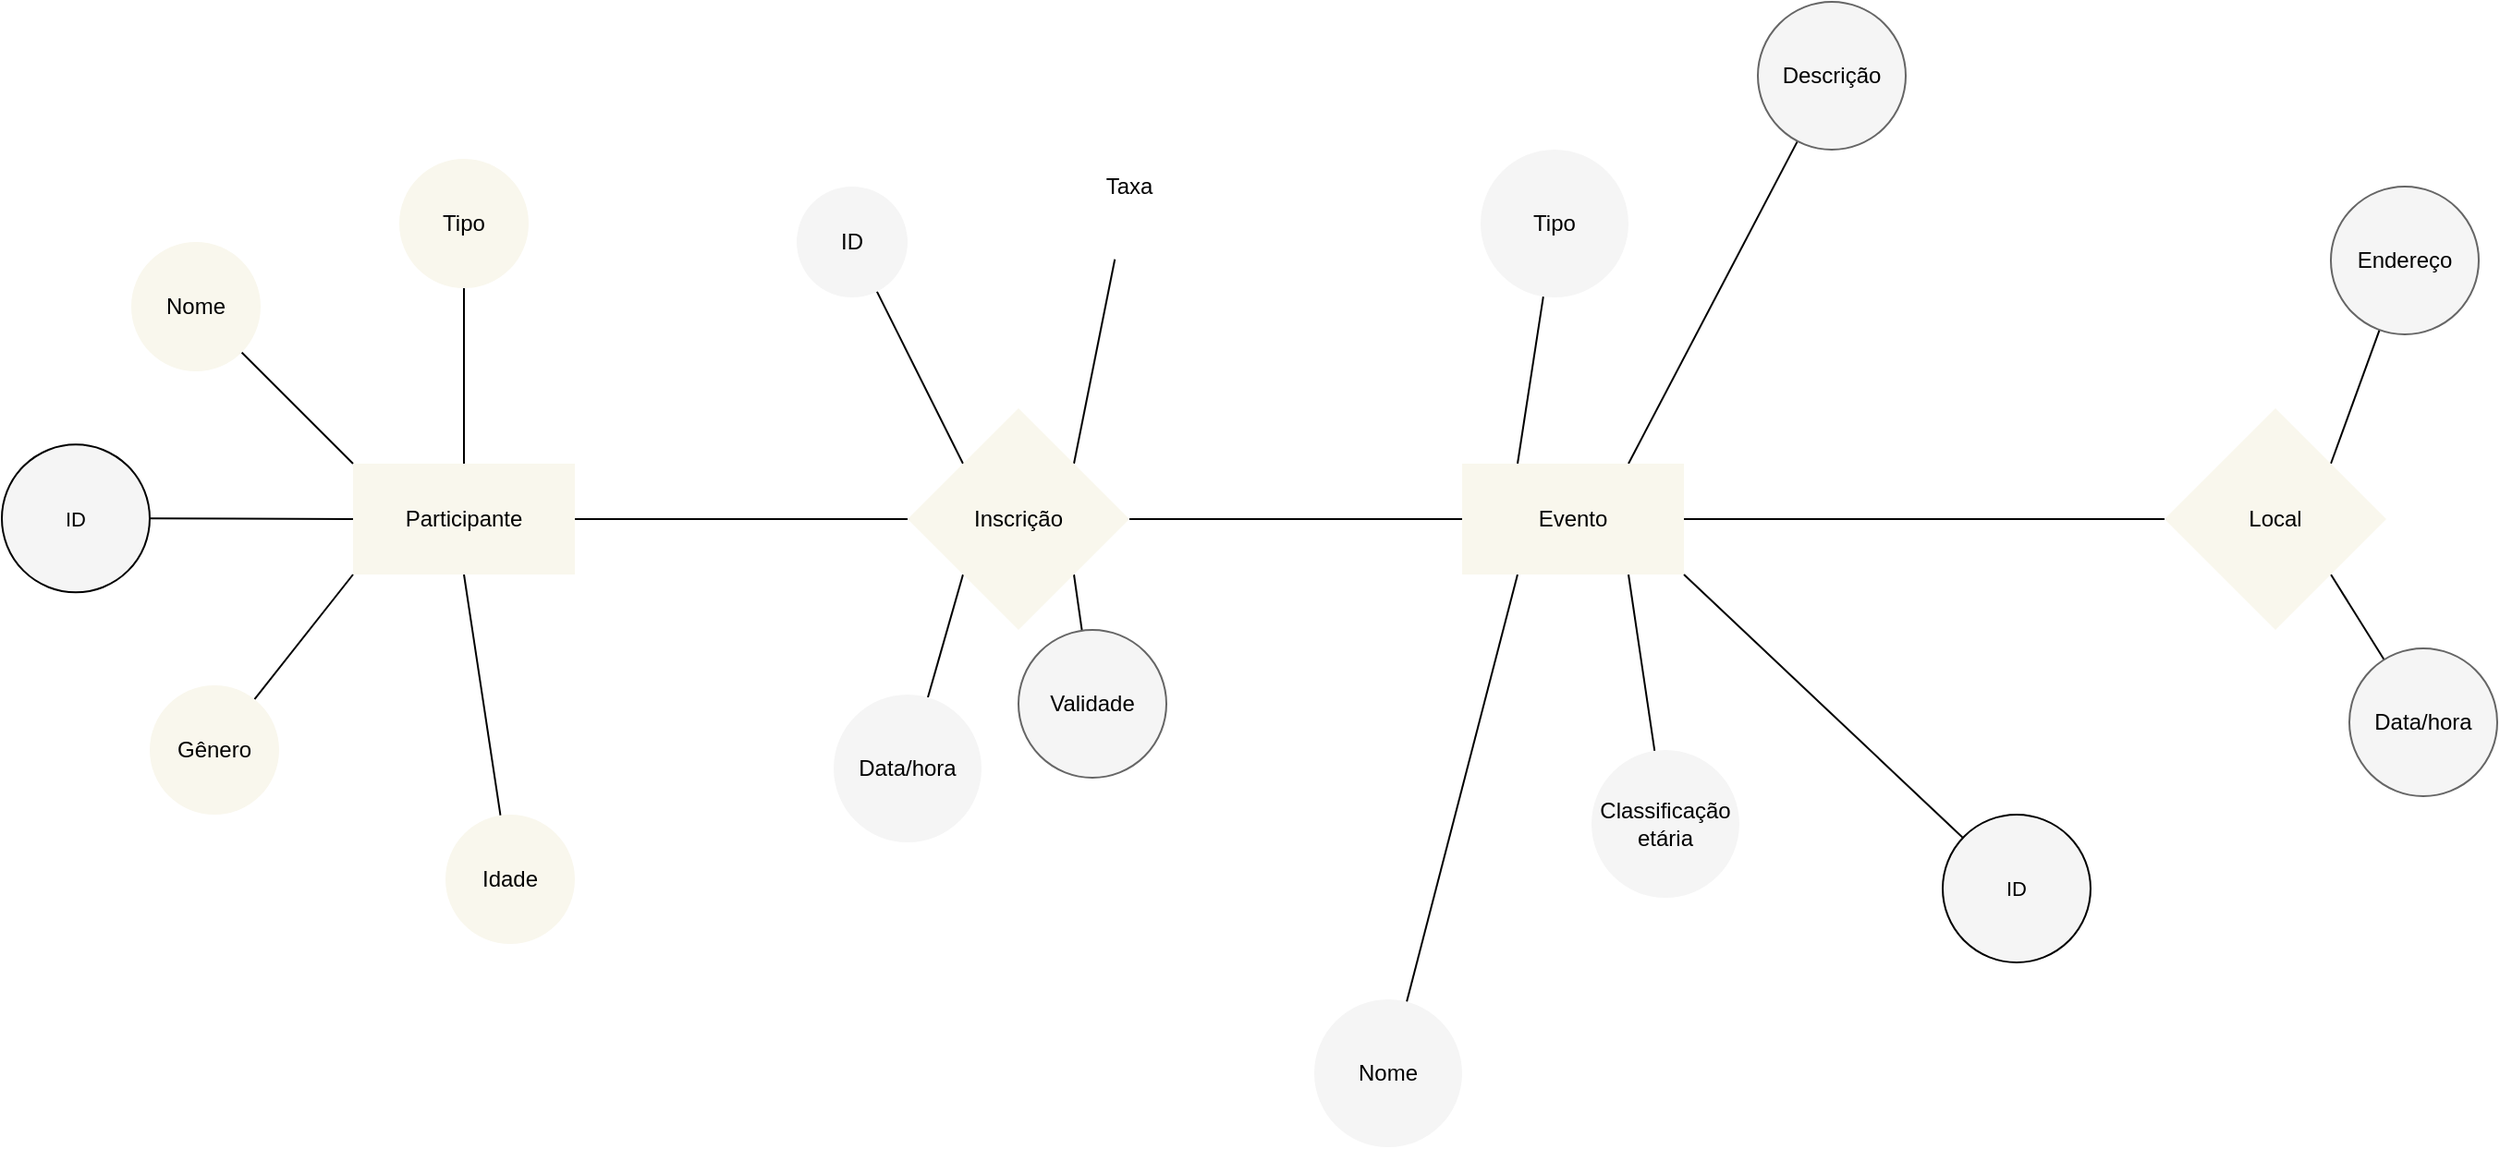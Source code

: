 <mxfile>
    <diagram id="xxtGg2wU7yqez92tXx-T" name="Sistema de Gestão de Eventos">
        <mxGraphModel dx="1554" dy="647" grid="1" gridSize="10" guides="1" tooltips="1" connect="1" arrows="1" fold="1" page="1" pageScale="1" pageWidth="827" pageHeight="1169" math="0" shadow="0">
            <root>
                <mxCell id="0"/>
                <mxCell id="1" parent="0"/>
                <mxCell id="5" value="" style="html=1;endArrow=none;endFill=0;entryX=0;entryY=0.5;entryDx=0;entryDy=0;" parent="1" source="2" edge="1" target="6">
                    <mxGeometry relative="1" as="geometry">
                        <mxPoint x="190" y="600" as="targetPoint"/>
                    </mxGeometry>
                </mxCell>
                <mxCell id="20" style="edgeStyle=none;html=1;exitX=0;exitY=0;exitDx=0;exitDy=0;fontColor=#000000;endArrow=none;endFill=0;entryX=1;entryY=1;entryDx=0;entryDy=0;" parent="1" source="2" target="21" edge="1">
                    <mxGeometry relative="1" as="geometry">
                        <mxPoint x="-10" y="480" as="targetPoint"/>
                    </mxGeometry>
                </mxCell>
                <mxCell id="24" style="edgeStyle=none;html=1;exitX=0.5;exitY=0;exitDx=0;exitDy=0;fontColor=#000000;endArrow=none;endFill=0;" parent="1" target="25" edge="1" source="2">
                    <mxGeometry relative="1" as="geometry">
                        <mxPoint x="30" y="385" as="targetPoint"/>
                        <mxPoint x="135" y="585" as="sourcePoint"/>
                    </mxGeometry>
                </mxCell>
                <mxCell id="27" style="edgeStyle=none;html=1;exitX=0;exitY=1;exitDx=0;exitDy=0;fontColor=#000000;endArrow=none;endFill=0;" parent="1" source="2" target="28" edge="1">
                    <mxGeometry relative="1" as="geometry">
                        <mxPoint x="-40" y="700" as="targetPoint"/>
                    </mxGeometry>
                </mxCell>
                <mxCell id="30" style="edgeStyle=none;html=1;exitX=0.5;exitY=1;exitDx=0;exitDy=0;fontColor=#000000;endArrow=none;endFill=0;" parent="1" source="2" target="31" edge="1">
                    <mxGeometry relative="1" as="geometry">
                        <mxPoint x="20.316" y="720" as="targetPoint"/>
                    </mxGeometry>
                </mxCell>
                <mxCell id="YFclPP9cMdC0-PAfr8tu-66" style="edgeStyle=none;shape=connector;rounded=1;html=1;exitX=0;exitY=0.5;exitDx=0;exitDy=0;labelBackgroundColor=default;strokeColor=default;fontFamily=Helvetica;fontSize=11;fontColor=#000000;endArrow=none;endFill=0;" edge="1" parent="1" source="2" target="YFclPP9cMdC0-PAfr8tu-67">
                    <mxGeometry relative="1" as="geometry">
                        <mxPoint x="-100" y="599.667" as="targetPoint"/>
                    </mxGeometry>
                </mxCell>
                <mxCell id="2" value="" style="rounded=0;whiteSpace=wrap;html=1;fillColor=#f9f7ed;strokeColor=none;" parent="1" vertex="1">
                    <mxGeometry x="-10" y="570" width="120" height="60" as="geometry"/>
                </mxCell>
                <mxCell id="12" value="" style="edgeStyle=none;html=1;fontColor=#000000;endArrow=none;endFill=0;startArrow=none;" parent="1" source="16" target="11" edge="1">
                    <mxGeometry relative="1" as="geometry"/>
                </mxCell>
                <mxCell id="35" style="edgeStyle=none;html=1;exitX=0;exitY=0;exitDx=0;exitDy=0;fontColor=#000000;endArrow=none;endFill=0;" parent="1" source="6" target="36" edge="1">
                    <mxGeometry relative="1" as="geometry">
                        <mxPoint x="270" y="500" as="targetPoint"/>
                    </mxGeometry>
                </mxCell>
                <mxCell id="38" style="edgeStyle=none;html=1;exitX=1;exitY=0;exitDx=0;exitDy=0;fontColor=#FFFFFF;endArrow=none;endFill=0;" parent="1" source="6" target="39" edge="1">
                    <mxGeometry relative="1" as="geometry">
                        <mxPoint x="440" y="460" as="targetPoint"/>
                    </mxGeometry>
                </mxCell>
                <mxCell id="41" style="edgeStyle=none;html=1;exitX=0;exitY=1;exitDx=0;exitDy=0;fontColor=#000000;endArrow=none;endFill=0;" parent="1" source="6" target="42" edge="1">
                    <mxGeometry relative="1" as="geometry">
                        <mxPoint x="460" y="740" as="targetPoint"/>
                    </mxGeometry>
                </mxCell>
                <mxCell id="52" style="edgeStyle=none;html=1;exitX=1;exitY=1;exitDx=0;exitDy=0;fontColor=#000000;endArrow=none;endFill=0;" parent="1" source="6" target="53" edge="1">
                    <mxGeometry relative="1" as="geometry">
                        <mxPoint x="390" y="700" as="targetPoint"/>
                    </mxGeometry>
                </mxCell>
                <mxCell id="6" value="" style="rhombus;whiteSpace=wrap;html=1;fillColor=#f9f7ed;strokeColor=none;rounded=0;" parent="1" vertex="1">
                    <mxGeometry x="290" y="540" width="120" height="120" as="geometry"/>
                </mxCell>
                <mxCell id="9" value="Participante" style="text;html=1;strokeColor=none;fillColor=none;align=center;verticalAlign=middle;whiteSpace=wrap;rounded=0;fontColor=#000000;" parent="1" vertex="1">
                    <mxGeometry x="20" y="585" width="60" height="30" as="geometry"/>
                </mxCell>
                <mxCell id="10" value="Inscrição" style="text;html=1;strokeColor=none;fillColor=none;align=center;verticalAlign=middle;whiteSpace=wrap;rounded=0;fontColor=#000000;" parent="1" vertex="1">
                    <mxGeometry x="320" y="585" width="60" height="30" as="geometry"/>
                </mxCell>
                <mxCell id="55" style="edgeStyle=none;html=1;exitX=0.25;exitY=0;exitDx=0;exitDy=0;fontColor=#000000;endArrow=none;endFill=0;" parent="1" source="11" target="56" edge="1">
                    <mxGeometry relative="1" as="geometry">
                        <mxPoint x="640" y="440" as="targetPoint"/>
                    </mxGeometry>
                </mxCell>
                <mxCell id="58" style="edgeStyle=none;html=1;exitX=0.75;exitY=1;exitDx=0;exitDy=0;fontColor=#000000;endArrow=none;endFill=0;" parent="1" source="11" target="59" edge="1">
                    <mxGeometry relative="1" as="geometry">
                        <mxPoint x="700" y="790" as="targetPoint"/>
                    </mxGeometry>
                </mxCell>
                <mxCell id="61" style="edgeStyle=none;html=1;exitX=0.25;exitY=1;exitDx=0;exitDy=0;fontColor=#000000;endArrow=none;endFill=0;" parent="1" source="11" target="62" edge="1">
                    <mxGeometry relative="1" as="geometry">
                        <mxPoint x="550" y="900" as="targetPoint"/>
                    </mxGeometry>
                </mxCell>
                <mxCell id="64" style="edgeStyle=none;html=1;exitX=0.75;exitY=0;exitDx=0;exitDy=0;fontColor=#000000;endArrow=none;endFill=0;" parent="1" source="11" target="65" edge="1">
                    <mxGeometry relative="1" as="geometry">
                        <mxPoint x="790" y="360" as="targetPoint"/>
                    </mxGeometry>
                </mxCell>
                <mxCell id="zBVtbjsKA-3f5Eu_UvvL-68" style="edgeStyle=none;shape=connector;rounded=1;html=1;exitX=1;exitY=1;exitDx=0;exitDy=0;labelBackgroundColor=default;strokeColor=default;fontFamily=Helvetica;fontSize=11;fontColor=#FFFFFF;endArrow=none;endFill=0;" edge="1" parent="1" source="11" target="zBVtbjsKA-3f5Eu_UvvL-69">
                    <mxGeometry relative="1" as="geometry">
                        <mxPoint x="890.0" y="800.0" as="targetPoint"/>
                    </mxGeometry>
                </mxCell>
                <mxCell id="11" value="" style="rounded=0;whiteSpace=wrap;html=1;fillColor=#f9f7ed;strokeColor=none;" parent="1" vertex="1">
                    <mxGeometry x="590" y="570" width="120" height="60" as="geometry"/>
                </mxCell>
                <mxCell id="13" value="Evento" style="text;html=1;strokeColor=none;fillColor=none;align=center;verticalAlign=middle;whiteSpace=wrap;rounded=0;fontColor=#000000;" parent="1" vertex="1">
                    <mxGeometry x="620" y="585" width="60" height="30" as="geometry"/>
                </mxCell>
                <mxCell id="17" value="" style="edgeStyle=none;html=1;fontColor=#000000;endArrow=none;endFill=0;entryX=0;entryY=0.5;entryDx=0;entryDy=0;" parent="1" source="6" target="11" edge="1">
                    <mxGeometry relative="1" as="geometry">
                        <mxPoint x="310" y="600" as="sourcePoint"/>
                        <mxPoint x="590" y="600" as="targetPoint"/>
                    </mxGeometry>
                </mxCell>
                <mxCell id="44" style="edgeStyle=none;html=1;exitX=1;exitY=0;exitDx=0;exitDy=0;fontColor=#000000;endArrow=none;endFill=0;" parent="1" source="16" target="45" edge="1">
                    <mxGeometry relative="1" as="geometry">
                        <mxPoint x="1100" y="460" as="targetPoint"/>
                    </mxGeometry>
                </mxCell>
                <mxCell id="47" style="edgeStyle=none;html=1;fontColor=#000000;endArrow=none;endFill=0;exitX=1;exitY=1;exitDx=0;exitDy=0;" parent="1" source="16" target="48" edge="1">
                    <mxGeometry relative="1" as="geometry">
                        <mxPoint x="940" y="740" as="targetPoint"/>
                        <mxPoint x="1020" y="670" as="sourcePoint"/>
                    </mxGeometry>
                </mxCell>
                <mxCell id="16" value="" style="rhombus;whiteSpace=wrap;html=1;fillColor=#f9f7ed;strokeColor=none;" parent="1" vertex="1">
                    <mxGeometry x="970" y="540" width="120" height="120" as="geometry"/>
                </mxCell>
                <mxCell id="19" value="Local" style="text;html=1;strokeColor=none;fillColor=none;align=center;verticalAlign=middle;whiteSpace=wrap;rounded=0;fontColor=#000000;" parent="1" vertex="1">
                    <mxGeometry x="1000" y="585" width="60" height="30" as="geometry"/>
                </mxCell>
                <mxCell id="21" value="" style="ellipse;whiteSpace=wrap;html=1;aspect=fixed;fillColor=#f9f7ed;strokeColor=none;" parent="1" vertex="1">
                    <mxGeometry x="-130" y="450" width="70" height="70" as="geometry"/>
                </mxCell>
                <mxCell id="22" value="Nome" style="text;html=1;strokeColor=none;fillColor=none;align=center;verticalAlign=middle;whiteSpace=wrap;rounded=0;fontColor=#000000;" parent="1" vertex="1">
                    <mxGeometry x="-125" y="470" width="60" height="30" as="geometry"/>
                </mxCell>
                <mxCell id="25" value="" style="ellipse;whiteSpace=wrap;html=1;aspect=fixed;fillColor=#f9f7ed;strokeColor=none;" parent="1" vertex="1">
                    <mxGeometry x="15" y="405" width="70" height="70" as="geometry"/>
                </mxCell>
                <mxCell id="26" value="Tipo" style="text;html=1;strokeColor=none;fillColor=none;align=center;verticalAlign=middle;whiteSpace=wrap;rounded=0;fontColor=#000000;" parent="1" vertex="1">
                    <mxGeometry x="20" y="425" width="60" height="30" as="geometry"/>
                </mxCell>
                <mxCell id="28" value="" style="ellipse;whiteSpace=wrap;html=1;aspect=fixed;fillColor=#f9f7ed;strokeColor=none;" parent="1" vertex="1">
                    <mxGeometry x="-120" y="690" width="70" height="70" as="geometry"/>
                </mxCell>
                <mxCell id="29" value="Gênero" style="text;html=1;strokeColor=none;fillColor=none;align=center;verticalAlign=middle;whiteSpace=wrap;rounded=0;fontColor=#000000;" parent="1" vertex="1">
                    <mxGeometry x="-115" y="710" width="60" height="30" as="geometry"/>
                </mxCell>
                <mxCell id="31" value="" style="ellipse;whiteSpace=wrap;html=1;aspect=fixed;fillColor=#f9f7ed;strokeColor=none;" parent="1" vertex="1">
                    <mxGeometry x="40" y="760" width="70" height="70" as="geometry"/>
                </mxCell>
                <mxCell id="32" value="Idade" style="text;html=1;strokeColor=none;fillColor=none;align=center;verticalAlign=middle;whiteSpace=wrap;rounded=0;fontColor=#000000;" parent="1" vertex="1">
                    <mxGeometry x="45" y="780" width="60" height="30" as="geometry"/>
                </mxCell>
                <mxCell id="36" value="" style="ellipse;whiteSpace=wrap;html=1;aspect=fixed;fontColor=#333333;fillColor=#f5f5f5;strokeColor=none;" parent="1" vertex="1">
                    <mxGeometry x="230" y="420" width="60" height="60" as="geometry"/>
                </mxCell>
                <mxCell id="37" value="ID" style="text;html=1;strokeColor=none;fillColor=none;align=center;verticalAlign=middle;whiteSpace=wrap;rounded=0;fontColor=#000000;" parent="1" vertex="1">
                    <mxGeometry x="230" y="435" width="60" height="30" as="geometry"/>
                </mxCell>
                <mxCell id="39" value="" style="ellipse;whiteSpace=wrap;html=1;aspect=fixed;fontColor=#FFFFFF;fillColor=#FFFFFF;strokeColor=none;" parent="1" vertex="1">
                    <mxGeometry x="370" y="380" width="80" height="80" as="geometry"/>
                </mxCell>
                <mxCell id="40" value="Taxa" style="text;html=1;strokeColor=none;fillColor=none;align=center;verticalAlign=middle;whiteSpace=wrap;rounded=0;fontColor=#000000;" parent="1" vertex="1">
                    <mxGeometry x="380" y="405" width="60" height="30" as="geometry"/>
                </mxCell>
                <mxCell id="42" value="" style="ellipse;whiteSpace=wrap;html=1;aspect=fixed;fontColor=#333333;fillColor=#f5f5f5;strokeColor=none;" parent="1" vertex="1">
                    <mxGeometry x="250" y="695" width="80" height="80" as="geometry"/>
                </mxCell>
                <mxCell id="43" value="Data/hora" style="text;html=1;strokeColor=none;fillColor=none;align=center;verticalAlign=middle;whiteSpace=wrap;rounded=0;fontColor=#000000;" parent="1" vertex="1">
                    <mxGeometry x="260" y="720" width="60" height="30" as="geometry"/>
                </mxCell>
                <mxCell id="45" value="" style="ellipse;whiteSpace=wrap;html=1;aspect=fixed;fontColor=#333333;strokeColor=#666666;fillColor=#f5f5f5;" parent="1" vertex="1">
                    <mxGeometry x="1060" y="420" width="80" height="80" as="geometry"/>
                </mxCell>
                <mxCell id="46" value="Endereço" style="text;html=1;strokeColor=none;fillColor=none;align=center;verticalAlign=middle;whiteSpace=wrap;rounded=0;fontColor=#000000;" parent="1" vertex="1">
                    <mxGeometry x="1070" y="445" width="60" height="30" as="geometry"/>
                </mxCell>
                <mxCell id="48" value="" style="ellipse;whiteSpace=wrap;html=1;aspect=fixed;fontColor=#333333;strokeColor=#666666;fillColor=#f5f5f5;" parent="1" vertex="1">
                    <mxGeometry x="1070" y="670" width="80" height="80" as="geometry"/>
                </mxCell>
                <mxCell id="50" value="Data/hora" style="text;html=1;strokeColor=none;fillColor=none;align=center;verticalAlign=middle;whiteSpace=wrap;rounded=0;fontColor=#000000;" parent="1" vertex="1">
                    <mxGeometry x="1080" y="695" width="60" height="30" as="geometry"/>
                </mxCell>
                <mxCell id="53" value="" style="ellipse;whiteSpace=wrap;html=1;aspect=fixed;fontColor=#333333;strokeColor=#666666;fillColor=#f5f5f5;" parent="1" vertex="1">
                    <mxGeometry x="350" y="660" width="80" height="80" as="geometry"/>
                </mxCell>
                <mxCell id="54" value="Validade" style="text;html=1;strokeColor=none;fillColor=none;align=center;verticalAlign=middle;whiteSpace=wrap;rounded=0;fontColor=#000000;" parent="1" vertex="1">
                    <mxGeometry x="360" y="685" width="60" height="30" as="geometry"/>
                </mxCell>
                <mxCell id="56" value="" style="ellipse;whiteSpace=wrap;html=1;aspect=fixed;fontColor=#333333;fillColor=#f5f5f5;strokeColor=none;" parent="1" vertex="1">
                    <mxGeometry x="600" y="400" width="80" height="80" as="geometry"/>
                </mxCell>
                <mxCell id="57" value="Tipo" style="text;html=1;strokeColor=none;fillColor=none;align=center;verticalAlign=middle;whiteSpace=wrap;rounded=0;fontColor=#000000;" parent="1" vertex="1">
                    <mxGeometry x="610" y="425" width="60" height="30" as="geometry"/>
                </mxCell>
                <mxCell id="59" value="" style="ellipse;whiteSpace=wrap;html=1;aspect=fixed;fontColor=#333333;fillColor=#f5f5f5;strokeColor=none;" parent="1" vertex="1">
                    <mxGeometry x="660" y="725" width="80" height="80" as="geometry"/>
                </mxCell>
                <mxCell id="60" value="Classificação etária" style="text;html=1;strokeColor=none;fillColor=none;align=center;verticalAlign=middle;whiteSpace=wrap;rounded=0;fontColor=#000000;" parent="1" vertex="1">
                    <mxGeometry x="670" y="750" width="60" height="30" as="geometry"/>
                </mxCell>
                <mxCell id="62" value="" style="ellipse;whiteSpace=wrap;html=1;aspect=fixed;fontColor=#333333;fillColor=#f5f5f5;strokeColor=none;" parent="1" vertex="1">
                    <mxGeometry x="510" y="860" width="80" height="80" as="geometry"/>
                </mxCell>
                <mxCell id="63" value="Nome" style="text;html=1;strokeColor=none;fillColor=none;align=center;verticalAlign=middle;whiteSpace=wrap;rounded=0;fontColor=#000000;" parent="1" vertex="1">
                    <mxGeometry x="520" y="885" width="60" height="30" as="geometry"/>
                </mxCell>
                <mxCell id="65" value="" style="ellipse;whiteSpace=wrap;html=1;aspect=fixed;fontColor=#333333;strokeColor=#666666;fillColor=#f5f5f5;" parent="1" vertex="1">
                    <mxGeometry x="750" y="320" width="80" height="80" as="geometry"/>
                </mxCell>
                <mxCell id="66" value="Descrição" style="text;html=1;strokeColor=none;fillColor=none;align=center;verticalAlign=middle;whiteSpace=wrap;rounded=0;fontColor=#000000;" parent="1" vertex="1">
                    <mxGeometry x="760" y="345" width="60" height="30" as="geometry"/>
                </mxCell>
                <mxCell id="zBVtbjsKA-3f5Eu_UvvL-66" value="(1:1)" style="text;html=1;strokeColor=none;fillColor=none;align=center;verticalAlign=middle;whiteSpace=wrap;rounded=0;fontFamily=Helvetica;fontSize=11;fontColor=#FFFFFF;" vertex="1" parent="1">
                    <mxGeometry x="110" y="570" width="180" height="30" as="geometry"/>
                </mxCell>
                <mxCell id="zBVtbjsKA-3f5Eu_UvvL-67" value="(1:N)" style="text;html=1;strokeColor=none;fillColor=none;align=center;verticalAlign=middle;whiteSpace=wrap;rounded=0;fontFamily=Helvetica;fontSize=11;fontColor=#FFFFFF;" vertex="1" parent="1">
                    <mxGeometry x="410" y="570" width="180" height="30" as="geometry"/>
                </mxCell>
                <mxCell id="zBVtbjsKA-3f5Eu_UvvL-69" value="" style="ellipse;whiteSpace=wrap;html=1;aspect=fixed;fontFamily=Helvetica;fontSize=11;fontColor=#FFFFFF;fillColor=#f5f5f5;" vertex="1" parent="1">
                    <mxGeometry x="850.0" y="760.0" width="80" height="80" as="geometry"/>
                </mxCell>
                <mxCell id="zBVtbjsKA-3f5Eu_UvvL-70" value="ID" style="text;html=1;strokeColor=none;fillColor=none;align=center;verticalAlign=middle;whiteSpace=wrap;rounded=0;fontFamily=Helvetica;fontSize=11;fontColor=#000000;" vertex="1" parent="1">
                    <mxGeometry x="860" y="785" width="60" height="30" as="geometry"/>
                </mxCell>
                <mxCell id="dZwi6wYJvxEGnWO49I2V-66" value="(1:N)" style="text;html=1;strokeColor=none;fillColor=none;align=center;verticalAlign=middle;whiteSpace=wrap;rounded=0;fontFamily=Helvetica;fontSize=11;fontColor=#FFFFFF;" vertex="1" parent="1">
                    <mxGeometry x="710" y="570" width="260" height="30" as="geometry"/>
                </mxCell>
                <mxCell id="YFclPP9cMdC0-PAfr8tu-67" value="" style="ellipse;whiteSpace=wrap;html=1;aspect=fixed;fontFamily=Helvetica;fontSize=11;fontColor=#000000;fillColor=#f5f5f5;" vertex="1" parent="1">
                    <mxGeometry x="-200" y="559.667" width="80" height="80" as="geometry"/>
                </mxCell>
                <mxCell id="YFclPP9cMdC0-PAfr8tu-68" value="ID" style="text;html=1;strokeColor=none;fillColor=none;align=center;verticalAlign=middle;whiteSpace=wrap;rounded=0;fontFamily=Helvetica;fontSize=11;fontColor=#000000;" vertex="1" parent="1">
                    <mxGeometry x="-190" y="585" width="60" height="30" as="geometry"/>
                </mxCell>
            </root>
        </mxGraphModel>
    </diagram>
    <diagram id="1M4WCyiPqBJGXV5D22og" name="Sistem de Gestão de Ordens de Produção">
        <mxGraphModel dx="2505" dy="1045" grid="1" gridSize="10" guides="1" tooltips="1" connect="1" arrows="1" fold="1" page="1" pageScale="1" pageWidth="850" pageHeight="1100" math="0" shadow="0">
            <root>
                <mxCell id="0"/>
                <mxCell id="1" parent="0"/>
                <mxCell id="5UXtcH4mES-yL4AqIS6D-53" value="" style="ellipse;whiteSpace=wrap;html=1;aspect=fixed;rounded=0;shadow=0;glass=0;sketch=0;strokeColor=none;fontColor=#333333;fillColor=#f5f5f5;" parent="1" vertex="1">
                    <mxGeometry x="-290" y="265" width="90" height="90" as="geometry"/>
                </mxCell>
                <mxCell id="5UXtcH4mES-yL4AqIS6D-2" style="edgeStyle=none;html=1;exitX=1;exitY=0.5;exitDx=0;exitDy=0;fontColor=#000000;endArrow=none;endFill=0;" parent="1" source="5UXtcH4mES-yL4AqIS6D-5" edge="1">
                    <mxGeometry relative="1" as="geometry">
                        <mxPoint x="680" y="450" as="targetPoint"/>
                    </mxGeometry>
                </mxCell>
                <mxCell id="5UXtcH4mES-yL4AqIS6D-55" style="edgeStyle=none;html=1;exitX=0.75;exitY=0;exitDx=0;exitDy=0;fontColor=#000000;endArrow=none;endFill=0;" parent="1" source="OKriHopyka80t8LCWY1B-1" target="5UXtcH4mES-yL4AqIS6D-57" edge="1">
                    <mxGeometry relative="1" as="geometry">
                        <mxPoint x="769.5" y="310" as="targetPoint"/>
                    </mxGeometry>
                </mxCell>
                <mxCell id="5UXtcH4mES-yL4AqIS6D-59" style="edgeStyle=none;html=1;exitX=0.75;exitY=1;exitDx=0;exitDy=0;fontColor=#000000;endArrow=none;endFill=0;" parent="1" source="OKriHopyka80t8LCWY1B-1" target="5UXtcH4mES-yL4AqIS6D-60" edge="1">
                    <mxGeometry relative="1" as="geometry">
                        <mxPoint x="769.5" y="640" as="targetPoint"/>
                    </mxGeometry>
                </mxCell>
                <mxCell id="5UXtcH4mES-yL4AqIS6D-62" style="edgeStyle=none;html=1;exitX=0.25;exitY=1;exitDx=0;exitDy=0;fontColor=#000000;endArrow=none;endFill=0;" parent="1" source="OKriHopyka80t8LCWY1B-1" target="5UXtcH4mES-yL4AqIS6D-63" edge="1">
                    <mxGeometry relative="1" as="geometry">
                        <mxPoint x="709.5" y="570" as="targetPoint"/>
                    </mxGeometry>
                </mxCell>
                <mxCell id="OKriHopyka80t8LCWY1B-1" value="" style="rounded=0;whiteSpace=wrap;html=1;fontColor=#333333;strokeColor=none;fillColor=#f5f5f5;" parent="1" vertex="1">
                    <mxGeometry x="680" y="420" width="120" height="60" as="geometry"/>
                </mxCell>
                <mxCell id="5UXtcH4mES-yL4AqIS6D-1" value="Fornecedor" style="text;html=1;strokeColor=none;fillColor=none;align=center;verticalAlign=middle;whiteSpace=wrap;rounded=0;fontColor=#000000;" parent="1" vertex="1">
                    <mxGeometry x="710" y="435" width="60" height="30" as="geometry"/>
                </mxCell>
                <mxCell id="5UXtcH4mES-yL4AqIS6D-7" style="edgeStyle=none;html=1;exitX=0;exitY=0.5;exitDx=0;exitDy=0;fontColor=#000000;endArrow=none;endFill=0;entryX=1;entryY=0.5;entryDx=0;entryDy=0;" parent="1" source="5UXtcH4mES-yL4AqIS6D-5" target="5UXtcH4mES-yL4AqIS6D-8" edge="1">
                    <mxGeometry relative="1" as="geometry">
                        <mxPoint x="430" y="320" as="targetPoint"/>
                    </mxGeometry>
                </mxCell>
                <mxCell id="5UXtcH4mES-yL4AqIS6D-34" style="edgeStyle=none;html=1;exitX=0.5;exitY=0;exitDx=0;exitDy=0;fontColor=#000000;endArrow=none;endFill=0;" parent="1" source="5UXtcH4mES-yL4AqIS6D-5" target="5UXtcH4mES-yL4AqIS6D-35" edge="1">
                    <mxGeometry relative="1" as="geometry">
                        <mxPoint x="529.5" y="240" as="targetPoint"/>
                    </mxGeometry>
                </mxCell>
                <mxCell id="5UXtcH4mES-yL4AqIS6D-37" style="edgeStyle=none;html=1;exitX=1;exitY=1;exitDx=0;exitDy=0;fontColor=#000000;endArrow=none;endFill=0;" parent="1" source="5UXtcH4mES-yL4AqIS6D-5" target="5UXtcH4mES-yL4AqIS6D-38" edge="1">
                    <mxGeometry relative="1" as="geometry">
                        <mxPoint x="590" y="640" as="targetPoint"/>
                    </mxGeometry>
                </mxCell>
                <mxCell id="5UXtcH4mES-yL4AqIS6D-43" style="edgeStyle=none;html=1;exitX=1;exitY=0.5;exitDx=0;exitDy=0;fontColor=#000000;endArrow=none;endFill=0;" parent="1" source="5UXtcH4mES-yL4AqIS6D-5" target="5UXtcH4mES-yL4AqIS6D-44" edge="1">
                    <mxGeometry relative="1" as="geometry">
                        <mxPoint x="640" y="330" as="targetPoint"/>
                    </mxGeometry>
                </mxCell>
                <mxCell id="5UXtcH4mES-yL4AqIS6D-46" style="edgeStyle=none;html=1;exitX=0.5;exitY=1;exitDx=0;exitDy=0;fontColor=#000000;endArrow=none;endFill=0;" parent="1" source="5UXtcH4mES-yL4AqIS6D-5" target="5UXtcH4mES-yL4AqIS6D-47" edge="1">
                    <mxGeometry relative="1" as="geometry">
                        <mxPoint x="530" y="590" as="targetPoint"/>
                    </mxGeometry>
                </mxCell>
                <mxCell id="5UXtcH4mES-yL4AqIS6D-49" style="edgeStyle=none;html=1;exitX=0;exitY=1;exitDx=0;exitDy=0;fontColor=#000000;endArrow=none;endFill=0;" parent="1" source="5UXtcH4mES-yL4AqIS6D-5" target="5UXtcH4mES-yL4AqIS6D-50" edge="1">
                    <mxGeometry relative="1" as="geometry">
                        <mxPoint x="460" y="520" as="targetPoint"/>
                    </mxGeometry>
                </mxCell>
                <mxCell id="kxOix53_x5pcFyaQ4NCU-9" style="edgeStyle=none;shape=connector;rounded=1;html=1;exitX=0;exitY=0;exitDx=0;exitDy=0;labelBackgroundColor=default;strokeColor=default;fontFamily=Helvetica;fontSize=11;fontColor=#000000;endArrow=none;endFill=0;" edge="1" parent="1" source="5UXtcH4mES-yL4AqIS6D-5" target="kxOix53_x5pcFyaQ4NCU-10">
                    <mxGeometry relative="1" as="geometry">
                        <mxPoint x="440" y="110" as="targetPoint"/>
                    </mxGeometry>
                </mxCell>
                <mxCell id="y8AaklooKL53dJABB1B9-1" style="edgeStyle=none;shape=connector;rounded=1;html=1;exitX=1;exitY=0;exitDx=0;exitDy=0;labelBackgroundColor=default;strokeColor=default;fontFamily=Helvetica;fontSize=11;fontColor=#000000;endArrow=none;endFill=0;" edge="1" parent="1" source="5UXtcH4mES-yL4AqIS6D-5" target="y8AaklooKL53dJABB1B9-2">
                    <mxGeometry relative="1" as="geometry">
                        <mxPoint x="630" y="120" as="targetPoint"/>
                    </mxGeometry>
                </mxCell>
                <mxCell id="5UXtcH4mES-yL4AqIS6D-5" value="" style="rhombus;whiteSpace=wrap;html=1;rounded=0;shadow=0;glass=0;sketch=0;fontColor=#333333;fillColor=#f5f5f5;strokeColor=none;" parent="1" vertex="1">
                    <mxGeometry x="480" y="400" width="100" height="100" as="geometry"/>
                </mxCell>
                <mxCell id="5UXtcH4mES-yL4AqIS6D-6" value="Ordem de&lt;br&gt;Produção" style="text;html=1;strokeColor=none;fillColor=none;align=center;verticalAlign=middle;whiteSpace=wrap;rounded=0;shadow=0;glass=0;sketch=0;fontColor=#000000;" parent="1" vertex="1">
                    <mxGeometry x="500" y="435" width="60" height="30" as="geometry"/>
                </mxCell>
                <mxCell id="5UXtcH4mES-yL4AqIS6D-10" style="edgeStyle=none;html=1;exitX=0;exitY=0.5;exitDx=0;exitDy=0;fontColor=#000000;endArrow=none;endFill=0;startArrow=none;" parent="1" source="wIvAV3iGa5hcqKUOjSnM-3" target="5UXtcH4mES-yL4AqIS6D-11" edge="1">
                    <mxGeometry relative="1" as="geometry">
                        <mxPoint x="150" y="450" as="targetPoint"/>
                    </mxGeometry>
                </mxCell>
                <mxCell id="5UXtcH4mES-yL4AqIS6D-19" style="edgeStyle=none;html=1;exitX=0.25;exitY=0;exitDx=0;exitDy=0;fontColor=#000000;endArrow=none;endFill=0;" parent="1" source="5UXtcH4mES-yL4AqIS6D-8" target="5UXtcH4mES-yL4AqIS6D-20" edge="1">
                    <mxGeometry relative="1" as="geometry">
                        <mxPoint x="240" y="260" as="targetPoint"/>
                    </mxGeometry>
                </mxCell>
                <mxCell id="5UXtcH4mES-yL4AqIS6D-22" style="edgeStyle=none;html=1;exitX=0.5;exitY=1;exitDx=0;exitDy=0;fontColor=#000000;endArrow=none;endFill=0;" parent="1" source="5UXtcH4mES-yL4AqIS6D-8" target="5UXtcH4mES-yL4AqIS6D-23" edge="1">
                    <mxGeometry relative="1" as="geometry">
                        <mxPoint x="360" y="640" as="targetPoint"/>
                    </mxGeometry>
                </mxCell>
                <mxCell id="5UXtcH4mES-yL4AqIS6D-25" style="edgeStyle=none;html=1;exitX=0.75;exitY=0;exitDx=0;exitDy=0;fontColor=#000000;endArrow=none;endFill=0;" parent="1" source="5UXtcH4mES-yL4AqIS6D-8" target="5UXtcH4mES-yL4AqIS6D-26" edge="1">
                    <mxGeometry relative="1" as="geometry">
                        <mxPoint x="380" y="270" as="targetPoint"/>
                    </mxGeometry>
                </mxCell>
                <mxCell id="5UXtcH4mES-yL4AqIS6D-28" style="edgeStyle=none;html=1;exitX=0.25;exitY=1;exitDx=0;exitDy=0;fontColor=#000000;endArrow=none;endFill=0;" parent="1" source="5UXtcH4mES-yL4AqIS6D-8" target="5UXtcH4mES-yL4AqIS6D-29" edge="1">
                    <mxGeometry relative="1" as="geometry">
                        <mxPoint x="220" y="690" as="targetPoint"/>
                    </mxGeometry>
                </mxCell>
                <mxCell id="5UXtcH4mES-yL4AqIS6D-31" style="edgeStyle=none;html=1;exitX=0.75;exitY=1;exitDx=0;exitDy=0;fontColor=#000000;endArrow=none;endFill=0;" parent="1" source="5UXtcH4mES-yL4AqIS6D-8" target="5UXtcH4mES-yL4AqIS6D-32" edge="1">
                    <mxGeometry relative="1" as="geometry">
                        <mxPoint x="450" y="600" as="targetPoint"/>
                    </mxGeometry>
                </mxCell>
                <mxCell id="5UXtcH4mES-yL4AqIS6D-40" style="edgeStyle=none;html=1;exitX=0;exitY=0.75;exitDx=0;exitDy=0;fontColor=#000000;endArrow=none;endFill=0;" parent="1" source="5UXtcH4mES-yL4AqIS6D-8" target="5UXtcH4mES-yL4AqIS6D-41" edge="1">
                    <mxGeometry relative="1" as="geometry">
                        <mxPoint x="160" y="560" as="targetPoint"/>
                    </mxGeometry>
                </mxCell>
                <mxCell id="kxOix53_x5pcFyaQ4NCU-6" style="edgeStyle=none;shape=connector;rounded=1;html=1;exitX=0.5;exitY=0;exitDx=0;exitDy=0;labelBackgroundColor=default;strokeColor=default;fontFamily=Helvetica;fontSize=11;fontColor=#000000;endArrow=none;endFill=0;" edge="1" parent="1" source="5UXtcH4mES-yL4AqIS6D-8" target="kxOix53_x5pcFyaQ4NCU-7">
                    <mxGeometry relative="1" as="geometry">
                        <mxPoint x="320.158" y="140" as="targetPoint"/>
                    </mxGeometry>
                </mxCell>
                <mxCell id="5UXtcH4mES-yL4AqIS6D-8" value="" style="rounded=0;whiteSpace=wrap;html=1;shadow=0;glass=0;sketch=0;fontColor=#333333;fillColor=#f5f5f5;strokeColor=none;" parent="1" vertex="1">
                    <mxGeometry x="260" y="420" width="120" height="60" as="geometry"/>
                </mxCell>
                <mxCell id="5UXtcH4mES-yL4AqIS6D-9" value="Pedido" style="text;html=1;strokeColor=none;fillColor=none;align=center;verticalAlign=middle;whiteSpace=wrap;rounded=0;shadow=0;glass=0;sketch=0;fontColor=#000000;" parent="1" vertex="1">
                    <mxGeometry x="290" y="435" width="60" height="30" as="geometry"/>
                </mxCell>
                <mxCell id="5UXtcH4mES-yL4AqIS6D-13" style="edgeStyle=none;html=1;exitX=0.25;exitY=0;exitDx=0;exitDy=0;fontColor=#000000;endArrow=none;endFill=0;" parent="1" source="5UXtcH4mES-yL4AqIS6D-11" target="5UXtcH4mES-yL4AqIS6D-14" edge="1">
                    <mxGeometry relative="1" as="geometry">
                        <mxPoint x="-350.0" y="300" as="targetPoint"/>
                    </mxGeometry>
                </mxCell>
                <mxCell id="5UXtcH4mES-yL4AqIS6D-16" style="edgeStyle=none;html=1;exitX=0.25;exitY=1;exitDx=0;exitDy=0;fontColor=#000000;endArrow=none;endFill=0;" parent="1" source="5UXtcH4mES-yL4AqIS6D-11" target="5UXtcH4mES-yL4AqIS6D-17" edge="1">
                    <mxGeometry relative="1" as="geometry">
                        <mxPoint x="-370" y="650" as="targetPoint"/>
                    </mxGeometry>
                </mxCell>
                <mxCell id="t-dzSrxcgS_Ve07pq1Ng-1" style="edgeStyle=none;shape=connector;rounded=1;html=1;exitX=0.75;exitY=1;exitDx=0;exitDy=0;labelBackgroundColor=default;strokeColor=default;fontFamily=Helvetica;fontSize=11;fontColor=#000000;endArrow=none;endFill=0;" edge="1" parent="1" source="5UXtcH4mES-yL4AqIS6D-11" target="t-dzSrxcgS_Ve07pq1Ng-2">
                    <mxGeometry relative="1" as="geometry">
                        <mxPoint x="-240" y="840" as="targetPoint"/>
                    </mxGeometry>
                </mxCell>
                <mxCell id="5UXtcH4mES-yL4AqIS6D-11" value="" style="rounded=0;whiteSpace=wrap;html=1;shadow=0;glass=0;sketch=0;fontColor=#333333;strokeColor=#666666;fillColor=#f5f5f5;" parent="1" vertex="1">
                    <mxGeometry x="-340" y="420" width="120" height="60" as="geometry"/>
                </mxCell>
                <mxCell id="5UXtcH4mES-yL4AqIS6D-12" value="Funcionário" style="text;html=1;strokeColor=none;fillColor=none;align=center;verticalAlign=middle;whiteSpace=wrap;rounded=0;shadow=0;glass=0;sketch=0;fontColor=#000000;" parent="1" vertex="1">
                    <mxGeometry x="-310" y="435" width="60" height="30" as="geometry"/>
                </mxCell>
                <mxCell id="5UXtcH4mES-yL4AqIS6D-14" value="" style="ellipse;whiteSpace=wrap;html=1;aspect=fixed;rounded=0;shadow=0;glass=0;sketch=0;fontColor=#333333;strokeColor=none;fillColor=#f5f5f5;" parent="1" vertex="1">
                    <mxGeometry x="-430.0" y="240" width="80" height="80" as="geometry"/>
                </mxCell>
                <mxCell id="5UXtcH4mES-yL4AqIS6D-15" value="ID" style="text;html=1;strokeColor=none;fillColor=none;align=center;verticalAlign=middle;whiteSpace=wrap;rounded=0;shadow=0;glass=0;sketch=0;fontColor=#000000;" parent="1" vertex="1">
                    <mxGeometry x="-420" y="265" width="60" height="30" as="geometry"/>
                </mxCell>
                <mxCell id="5UXtcH4mES-yL4AqIS6D-17" value="" style="ellipse;whiteSpace=wrap;html=1;aspect=fixed;rounded=0;shadow=0;glass=0;sketch=0;fontColor=#333333;strokeColor=none;fillColor=#f5f5f5;" parent="1" vertex="1">
                    <mxGeometry x="-410" y="610" width="80" height="80" as="geometry"/>
                </mxCell>
                <mxCell id="5UXtcH4mES-yL4AqIS6D-18" value="Nome" style="text;html=1;strokeColor=none;fillColor=none;align=center;verticalAlign=middle;whiteSpace=wrap;rounded=0;shadow=0;glass=0;sketch=0;fontColor=#000000;" parent="1" vertex="1">
                    <mxGeometry x="-400" y="635" width="60" height="30" as="geometry"/>
                </mxCell>
                <mxCell id="5UXtcH4mES-yL4AqIS6D-20" value="" style="ellipse;whiteSpace=wrap;html=1;aspect=fixed;rounded=0;shadow=0;glass=0;sketch=0;fontColor=#333333;strokeColor=none;fillColor=#f5f5f5;" parent="1" vertex="1">
                    <mxGeometry x="200" y="220" width="80" height="80" as="geometry"/>
                </mxCell>
                <mxCell id="5UXtcH4mES-yL4AqIS6D-21" value="Tipo" style="text;html=1;strokeColor=none;fillColor=none;align=center;verticalAlign=middle;whiteSpace=wrap;rounded=0;shadow=0;glass=0;sketch=0;fontColor=#000000;" parent="1" vertex="1">
                    <mxGeometry x="210" y="245" width="60" height="30" as="geometry"/>
                </mxCell>
                <mxCell id="5UXtcH4mES-yL4AqIS6D-23" value="" style="ellipse;whiteSpace=wrap;html=1;aspect=fixed;rounded=0;shadow=0;glass=0;sketch=0;fontColor=#333333;strokeColor=none;fillColor=#f5f5f5;" parent="1" vertex="1">
                    <mxGeometry x="320" y="600" width="80" height="80" as="geometry"/>
                </mxCell>
                <mxCell id="5UXtcH4mES-yL4AqIS6D-24" value="Detalhes" style="text;html=1;strokeColor=none;fillColor=none;align=center;verticalAlign=middle;whiteSpace=wrap;rounded=0;shadow=0;glass=0;sketch=0;fontColor=#000000;" parent="1" vertex="1">
                    <mxGeometry x="330" y="625" width="60" height="30" as="geometry"/>
                </mxCell>
                <mxCell id="5UXtcH4mES-yL4AqIS6D-26" value="" style="ellipse;whiteSpace=wrap;html=1;aspect=fixed;rounded=0;shadow=0;glass=0;sketch=0;fontColor=#333333;strokeColor=none;fillColor=#f5f5f5;" parent="1" vertex="1">
                    <mxGeometry x="340" y="230" width="80" height="80" as="geometry"/>
                </mxCell>
                <mxCell id="5UXtcH4mES-yL4AqIS6D-27" value="Valor" style="text;html=1;strokeColor=none;fillColor=none;align=center;verticalAlign=middle;whiteSpace=wrap;rounded=0;shadow=0;glass=0;sketch=0;fontColor=#000000;" parent="1" vertex="1">
                    <mxGeometry x="350" y="255" width="60" height="30" as="geometry"/>
                </mxCell>
                <mxCell id="5UXtcH4mES-yL4AqIS6D-29" value="" style="ellipse;whiteSpace=wrap;html=1;aspect=fixed;rounded=0;shadow=0;glass=0;sketch=0;fontColor=#333333;strokeColor=none;fillColor=#f5f5f5;" parent="1" vertex="1">
                    <mxGeometry x="170" y="620" width="80" height="80" as="geometry"/>
                </mxCell>
                <mxCell id="5UXtcH4mES-yL4AqIS6D-30" value="Quantidade" style="text;html=1;strokeColor=none;fillColor=none;align=center;verticalAlign=middle;whiteSpace=wrap;rounded=0;shadow=0;glass=0;sketch=0;fontColor=#000000;" parent="1" vertex="1">
                    <mxGeometry x="180" y="645" width="60" height="30" as="geometry"/>
                </mxCell>
                <mxCell id="5UXtcH4mES-yL4AqIS6D-32" value="" style="ellipse;whiteSpace=wrap;html=1;aspect=fixed;rounded=0;shadow=0;glass=0;sketch=0;fontColor=#333333;strokeColor=none;fillColor=#f5f5f5;" parent="1" vertex="1">
                    <mxGeometry x="440" y="665" width="80" height="80" as="geometry"/>
                </mxCell>
                <mxCell id="5UXtcH4mES-yL4AqIS6D-33" value="Produto" style="text;html=1;strokeColor=none;fillColor=none;align=center;verticalAlign=middle;whiteSpace=wrap;rounded=0;shadow=0;glass=0;sketch=0;fontColor=#000000;" parent="1" vertex="1">
                    <mxGeometry x="450" y="690" width="60" height="30" as="geometry"/>
                </mxCell>
                <mxCell id="5UXtcH4mES-yL4AqIS6D-35" value="" style="ellipse;whiteSpace=wrap;html=1;aspect=fixed;rounded=0;shadow=0;glass=0;sketch=0;fontColor=#333333;strokeColor=none;fillColor=#f5f5f5;" parent="1" vertex="1">
                    <mxGeometry x="489.5" y="200" width="80" height="80" as="geometry"/>
                </mxCell>
                <mxCell id="5UXtcH4mES-yL4AqIS6D-36" value="Data/Hora" style="text;html=1;strokeColor=none;fillColor=none;align=center;verticalAlign=middle;whiteSpace=wrap;rounded=0;shadow=0;glass=0;sketch=0;fontColor=#000000;" parent="1" vertex="1">
                    <mxGeometry x="500" y="225" width="60" height="30" as="geometry"/>
                </mxCell>
                <mxCell id="5UXtcH4mES-yL4AqIS6D-38" value="" style="ellipse;whiteSpace=wrap;html=1;aspect=fixed;rounded=0;shadow=0;glass=0;sketch=0;fontColor=#333333;strokeColor=none;fillColor=#f5f5f5;" parent="1" vertex="1">
                    <mxGeometry x="600" y="585" width="80" height="80" as="geometry"/>
                </mxCell>
                <mxCell id="5UXtcH4mES-yL4AqIS6D-39" value="Previsão de entrega" style="text;html=1;strokeColor=none;fillColor=none;align=center;verticalAlign=middle;whiteSpace=wrap;rounded=0;shadow=0;glass=0;sketch=0;fontColor=#000000;" parent="1" vertex="1">
                    <mxGeometry x="610" y="610" width="60" height="30" as="geometry"/>
                </mxCell>
                <mxCell id="5UXtcH4mES-yL4AqIS6D-41" value="" style="ellipse;whiteSpace=wrap;html=1;aspect=fixed;rounded=0;shadow=0;glass=0;sketch=0;strokeColor=none;fontColor=#333333;fillColor=#f5f5f5;" parent="1" vertex="1">
                    <mxGeometry x="120" y="520" width="80" height="80" as="geometry"/>
                </mxCell>
                <mxCell id="5UXtcH4mES-yL4AqIS6D-42" value="Data/Hora" style="text;html=1;strokeColor=none;fillColor=none;align=center;verticalAlign=middle;whiteSpace=wrap;rounded=0;shadow=0;glass=0;sketch=0;fontColor=#000000;" parent="1" vertex="1">
                    <mxGeometry x="130" y="545" width="60" height="30" as="geometry"/>
                </mxCell>
                <mxCell id="5UXtcH4mES-yL4AqIS6D-44" value="" style="ellipse;whiteSpace=wrap;html=1;aspect=fixed;rounded=0;shadow=0;glass=0;sketch=0;strokeColor=none;fontColor=#333333;fillColor=#f5f5f5;" parent="1" vertex="1">
                    <mxGeometry x="600" y="290" width="80" height="80" as="geometry"/>
                </mxCell>
                <mxCell id="5UXtcH4mES-yL4AqIS6D-45" value="Produto" style="text;html=1;strokeColor=none;fillColor=none;align=center;verticalAlign=middle;whiteSpace=wrap;rounded=0;shadow=0;glass=0;sketch=0;fontColor=#000000;" parent="1" vertex="1">
                    <mxGeometry x="610" y="315" width="60" height="30" as="geometry"/>
                </mxCell>
                <mxCell id="5UXtcH4mES-yL4AqIS6D-47" value="" style="ellipse;whiteSpace=wrap;html=1;aspect=fixed;rounded=0;shadow=0;glass=0;sketch=0;strokeColor=#666666;fontColor=#333333;fillColor=#f5f5f5;" parent="1" vertex="1">
                    <mxGeometry x="490" y="550" width="80" height="80" as="geometry"/>
                </mxCell>
                <mxCell id="5UXtcH4mES-yL4AqIS6D-48" value="Quantidade" style="text;html=1;strokeColor=none;fillColor=none;align=center;verticalAlign=middle;whiteSpace=wrap;rounded=0;shadow=0;glass=0;sketch=0;fontColor=#000000;" parent="1" vertex="1">
                    <mxGeometry x="500" y="575" width="60" height="30" as="geometry"/>
                </mxCell>
                <mxCell id="5UXtcH4mES-yL4AqIS6D-50" value="" style="ellipse;whiteSpace=wrap;html=1;aspect=fixed;rounded=0;shadow=0;glass=0;sketch=0;strokeColor=none;fontColor=#333333;fillColor=#f5f5f5;" parent="1" vertex="1">
                    <mxGeometry x="400" y="480" width="80" height="80" as="geometry"/>
                </mxCell>
                <mxCell id="5UXtcH4mES-yL4AqIS6D-51" value="Funcionário" style="text;html=1;strokeColor=none;fillColor=none;align=center;verticalAlign=middle;whiteSpace=wrap;rounded=0;shadow=0;glass=0;sketch=0;fontColor=#000000;" parent="1" vertex="1">
                    <mxGeometry x="410" y="505" width="60" height="30" as="geometry"/>
                </mxCell>
                <mxCell id="5UXtcH4mES-yL4AqIS6D-54" value="Cargo/Função" style="text;html=1;strokeColor=none;fillColor=none;align=center;verticalAlign=middle;whiteSpace=wrap;rounded=0;shadow=0;glass=0;sketch=0;fontColor=#000000;" parent="1" vertex="1">
                    <mxGeometry x="-275" y="295" width="60" height="30" as="geometry"/>
                </mxCell>
                <mxCell id="5UXtcH4mES-yL4AqIS6D-57" value="" style="ellipse;whiteSpace=wrap;html=1;aspect=fixed;rounded=0;shadow=0;glass=0;sketch=0;strokeColor=none;fontColor=#333333;fillColor=#f5f5f5;" parent="1" vertex="1">
                    <mxGeometry x="729.5" y="235" width="80" height="80" as="geometry"/>
                </mxCell>
                <mxCell id="5UXtcH4mES-yL4AqIS6D-58" value="ID" style="text;html=1;strokeColor=none;fillColor=none;align=center;verticalAlign=middle;whiteSpace=wrap;rounded=0;shadow=0;glass=0;sketch=0;fontColor=#000000;" parent="1" vertex="1">
                    <mxGeometry x="739.5" y="260" width="60" height="30" as="geometry"/>
                </mxCell>
                <mxCell id="5UXtcH4mES-yL4AqIS6D-60" value="" style="ellipse;whiteSpace=wrap;html=1;aspect=fixed;rounded=0;shadow=0;glass=0;sketch=0;strokeColor=none;fontColor=#333333;fillColor=#f5f5f5;" parent="1" vertex="1">
                    <mxGeometry x="729.5" y="600" width="80" height="80" as="geometry"/>
                </mxCell>
                <mxCell id="5UXtcH4mES-yL4AqIS6D-61" value="Nome" style="text;html=1;strokeColor=none;fillColor=none;align=center;verticalAlign=middle;whiteSpace=wrap;rounded=0;shadow=0;glass=0;sketch=0;fontColor=#000000;" parent="1" vertex="1">
                    <mxGeometry x="739.5" y="625" width="60" height="30" as="geometry"/>
                </mxCell>
                <mxCell id="5UXtcH4mES-yL4AqIS6D-63" value="" style="ellipse;whiteSpace=wrap;html=1;aspect=fixed;rounded=0;shadow=0;glass=0;sketch=0;strokeColor=none;fontColor=#333333;fillColor=#f5f5f5;" parent="1" vertex="1">
                    <mxGeometry x="670" y="510" width="80" height="80" as="geometry"/>
                </mxCell>
                <mxCell id="5UXtcH4mES-yL4AqIS6D-64" value="Tipo" style="text;html=1;strokeColor=none;fillColor=none;align=center;verticalAlign=middle;whiteSpace=wrap;rounded=0;shadow=0;glass=0;sketch=0;fontColor=#000000;" parent="1" vertex="1">
                    <mxGeometry x="680" y="535" width="60" height="30" as="geometry"/>
                </mxCell>
                <mxCell id="wIvAV3iGa5hcqKUOjSnM-2" value="" style="edgeStyle=none;html=1;exitX=0.75;exitY=0;exitDx=0;exitDy=0;fontColor=#000000;endArrow=none;endFill=0;" edge="1" parent="1" source="5UXtcH4mES-yL4AqIS6D-11" target="5UXtcH4mES-yL4AqIS6D-53">
                    <mxGeometry relative="1" as="geometry">
                        <mxPoint x="-247" y="370" as="targetPoint"/>
                        <mxPoint x="-250" y="420" as="sourcePoint"/>
                    </mxGeometry>
                </mxCell>
                <mxCell id="wIvAV3iGa5hcqKUOjSnM-4" value="" style="edgeStyle=none;html=1;exitX=0;exitY=0.5;exitDx=0;exitDy=0;fontColor=#000000;endArrow=none;endFill=0;" edge="1" parent="1" source="5UXtcH4mES-yL4AqIS6D-8" target="wIvAV3iGa5hcqKUOjSnM-3">
                    <mxGeometry relative="1" as="geometry">
                        <mxPoint x="-180" y="450" as="targetPoint"/>
                        <mxPoint x="260" y="450" as="sourcePoint"/>
                    </mxGeometry>
                </mxCell>
                <mxCell id="wIvAV3iGa5hcqKUOjSnM-6" style="edgeStyle=none;shape=connector;rounded=1;html=1;exitX=0.5;exitY=0;exitDx=0;exitDy=0;labelBackgroundColor=default;strokeColor=default;fontFamily=Helvetica;fontSize=11;fontColor=#000000;endArrow=none;endFill=0;" edge="1" parent="1" source="wIvAV3iGa5hcqKUOjSnM-3" target="wIvAV3iGa5hcqKUOjSnM-7">
                    <mxGeometry relative="1" as="geometry">
                        <mxPoint x="79.667" y="300.0" as="targetPoint"/>
                    </mxGeometry>
                </mxCell>
                <mxCell id="wIvAV3iGa5hcqKUOjSnM-9" style="edgeStyle=none;shape=connector;rounded=1;html=1;exitX=0;exitY=1;exitDx=0;exitDy=0;labelBackgroundColor=default;strokeColor=default;fontFamily=Helvetica;fontSize=11;fontColor=#000000;endArrow=none;endFill=0;" edge="1" parent="1" source="wIvAV3iGa5hcqKUOjSnM-3" target="wIvAV3iGa5hcqKUOjSnM-10">
                    <mxGeometry relative="1" as="geometry">
                        <mxPoint y="560" as="targetPoint"/>
                    </mxGeometry>
                </mxCell>
                <mxCell id="wIvAV3iGa5hcqKUOjSnM-12" style="edgeStyle=none;shape=connector;rounded=1;html=1;exitX=0;exitY=0.5;exitDx=0;exitDy=0;labelBackgroundColor=default;strokeColor=default;fontFamily=Helvetica;fontSize=11;fontColor=#000000;endArrow=none;endFill=0;" edge="1" parent="1" source="wIvAV3iGa5hcqKUOjSnM-3" target="wIvAV3iGa5hcqKUOjSnM-13">
                    <mxGeometry relative="1" as="geometry">
                        <mxPoint x="79.667" y="600" as="targetPoint"/>
                    </mxGeometry>
                </mxCell>
                <mxCell id="wIvAV3iGa5hcqKUOjSnM-15" style="edgeStyle=none;shape=connector;rounded=1;html=1;exitX=1;exitY=0;exitDx=0;exitDy=0;labelBackgroundColor=default;strokeColor=default;fontFamily=Helvetica;fontSize=11;fontColor=#000000;endArrow=none;endFill=0;" edge="1" parent="1" source="wIvAV3iGa5hcqKUOjSnM-3" target="wIvAV3iGa5hcqKUOjSnM-16">
                    <mxGeometry relative="1" as="geometry">
                        <mxPoint x="160" y="350.0" as="targetPoint"/>
                    </mxGeometry>
                </mxCell>
                <mxCell id="wIvAV3iGa5hcqKUOjSnM-18" style="edgeStyle=none;shape=connector;rounded=1;html=1;exitX=0;exitY=0;exitDx=0;exitDy=0;labelBackgroundColor=default;strokeColor=default;fontFamily=Helvetica;fontSize=11;fontColor=#000000;endArrow=none;endFill=0;" edge="1" parent="1" source="wIvAV3iGa5hcqKUOjSnM-3" target="wIvAV3iGa5hcqKUOjSnM-19">
                    <mxGeometry relative="1" as="geometry">
                        <mxPoint x="-10" y="250" as="targetPoint"/>
                    </mxGeometry>
                </mxCell>
                <mxCell id="kxOix53_x5pcFyaQ4NCU-3" style="edgeStyle=none;shape=connector;rounded=1;html=1;exitX=1;exitY=1;exitDx=0;exitDy=0;labelBackgroundColor=default;strokeColor=default;fontFamily=Helvetica;fontSize=11;fontColor=#FFFFFF;endArrow=none;endFill=0;" edge="1" parent="1" source="wIvAV3iGa5hcqKUOjSnM-3" target="kxOix53_x5pcFyaQ4NCU-4">
                    <mxGeometry relative="1" as="geometry">
                        <mxPoint x="80" y="620" as="targetPoint"/>
                    </mxGeometry>
                </mxCell>
                <mxCell id="wIvAV3iGa5hcqKUOjSnM-3" value="" style="rhombus;whiteSpace=wrap;html=1;fontFamily=Helvetica;fontSize=11;fontColor=#000000;fillColor=#f5f5f5;" vertex="1" parent="1">
                    <mxGeometry x="30" y="400" width="100" height="100" as="geometry"/>
                </mxCell>
                <mxCell id="wIvAV3iGa5hcqKUOjSnM-5" value="Cliente" style="text;html=1;strokeColor=none;fillColor=none;align=center;verticalAlign=middle;whiteSpace=wrap;rounded=0;fontFamily=Helvetica;fontSize=11;fontColor=#000000;" vertex="1" parent="1">
                    <mxGeometry x="50" y="435" width="60" height="30" as="geometry"/>
                </mxCell>
                <mxCell id="wIvAV3iGa5hcqKUOjSnM-7" value="" style="ellipse;whiteSpace=wrap;html=1;aspect=fixed;fontFamily=Helvetica;fontSize=11;fontColor=#000000;fillColor=#f5f5f5;strokeColor=none;" vertex="1" parent="1">
                    <mxGeometry x="49.997" y="260.0" width="80" height="80" as="geometry"/>
                </mxCell>
                <mxCell id="wIvAV3iGa5hcqKUOjSnM-8" value="Nome" style="text;html=1;strokeColor=none;fillColor=none;align=center;verticalAlign=middle;whiteSpace=wrap;rounded=0;fontFamily=Helvetica;fontSize=11;fontColor=#000000;" vertex="1" parent="1">
                    <mxGeometry x="60" y="285" width="60" height="30" as="geometry"/>
                </mxCell>
                <mxCell id="wIvAV3iGa5hcqKUOjSnM-10" value="" style="ellipse;whiteSpace=wrap;html=1;aspect=fixed;fontFamily=Helvetica;fontSize=11;fontColor=#000000;fillColor=#f5f5f5;" vertex="1" parent="1">
                    <mxGeometry x="-160" y="625" width="80" height="80" as="geometry"/>
                </mxCell>
                <mxCell id="wIvAV3iGa5hcqKUOjSnM-11" value="Endereço" style="text;html=1;strokeColor=none;fillColor=none;align=center;verticalAlign=middle;whiteSpace=wrap;rounded=0;fontFamily=Helvetica;fontSize=11;fontColor=#000000;" vertex="1" parent="1">
                    <mxGeometry x="-150" y="650" width="60" height="30" as="geometry"/>
                </mxCell>
                <mxCell id="wIvAV3iGa5hcqKUOjSnM-13" value="" style="ellipse;whiteSpace=wrap;html=1;aspect=fixed;fontFamily=Helvetica;fontSize=11;fontColor=#000000;fillColor=#f5f5f5;" vertex="1" parent="1">
                    <mxGeometry x="-130.003" y="495" width="80" height="80" as="geometry"/>
                </mxCell>
                <mxCell id="wIvAV3iGa5hcqKUOjSnM-14" value="CPF/CNPJ" style="text;html=1;strokeColor=none;fillColor=none;align=center;verticalAlign=middle;whiteSpace=wrap;rounded=0;fontFamily=Helvetica;fontSize=11;fontColor=#000000;" vertex="1" parent="1">
                    <mxGeometry x="-120" y="520" width="60" height="30" as="geometry"/>
                </mxCell>
                <mxCell id="wIvAV3iGa5hcqKUOjSnM-16" value="" style="ellipse;whiteSpace=wrap;html=1;aspect=fixed;fontFamily=Helvetica;fontSize=11;fontColor=#000000;fillColor=#f5f5f5;" vertex="1" parent="1">
                    <mxGeometry x="140" y="320.0" width="80" height="80" as="geometry"/>
                </mxCell>
                <mxCell id="wIvAV3iGa5hcqKUOjSnM-17" value="Telefone" style="text;html=1;strokeColor=none;fillColor=none;align=center;verticalAlign=middle;whiteSpace=wrap;rounded=0;fontFamily=Helvetica;fontSize=11;fontColor=#000000;" vertex="1" parent="1">
                    <mxGeometry x="150" y="345" width="60" height="30" as="geometry"/>
                </mxCell>
                <mxCell id="wIvAV3iGa5hcqKUOjSnM-19" value="" style="ellipse;whiteSpace=wrap;html=1;aspect=fixed;fontFamily=Helvetica;fontSize=11;fontColor=#000000;fillColor=#f5f5f5;" vertex="1" parent="1">
                    <mxGeometry x="-50" y="185" width="80" height="80" as="geometry"/>
                </mxCell>
                <mxCell id="wIvAV3iGa5hcqKUOjSnM-20" value="E-mail" style="text;html=1;strokeColor=none;fillColor=none;align=center;verticalAlign=middle;whiteSpace=wrap;rounded=0;fontFamily=Helvetica;fontSize=11;fontColor=#000000;" vertex="1" parent="1">
                    <mxGeometry x="-40" y="210" width="60" height="30" as="geometry"/>
                </mxCell>
                <mxCell id="kxOix53_x5pcFyaQ4NCU-1" value="1:N" style="text;html=1;strokeColor=none;fillColor=none;align=center;verticalAlign=middle;whiteSpace=wrap;rounded=0;fontFamily=Helvetica;fontSize=11;fontColor=#FFFFFF;" vertex="1" parent="1">
                    <mxGeometry x="-220" y="420" width="250" height="30" as="geometry"/>
                </mxCell>
                <mxCell id="kxOix53_x5pcFyaQ4NCU-4" value="" style="ellipse;whiteSpace=wrap;html=1;aspect=fixed;fontFamily=Helvetica;fontSize=11;fontColor=#FFFFFF;fillColor=#f5f5f5;" vertex="1" parent="1">
                    <mxGeometry x="20" y="595" width="80" height="80" as="geometry"/>
                </mxCell>
                <mxCell id="kxOix53_x5pcFyaQ4NCU-5" value="ID" style="text;html=1;strokeColor=none;fillColor=none;align=center;verticalAlign=middle;whiteSpace=wrap;rounded=0;fontFamily=Helvetica;fontSize=11;fontColor=#000000;" vertex="1" parent="1">
                    <mxGeometry x="30" y="620" width="60" height="30" as="geometry"/>
                </mxCell>
                <mxCell id="kxOix53_x5pcFyaQ4NCU-7" value="" style="ellipse;whiteSpace=wrap;html=1;aspect=fixed;fontFamily=Helvetica;fontSize=11;fontColor=#000000;fillColor=#f5f5f5;" vertex="1" parent="1">
                    <mxGeometry x="280.158" y="100" width="80" height="80" as="geometry"/>
                </mxCell>
                <mxCell id="kxOix53_x5pcFyaQ4NCU-8" value="ID" style="text;html=1;strokeColor=none;fillColor=none;align=center;verticalAlign=middle;whiteSpace=wrap;rounded=0;fontFamily=Helvetica;fontSize=11;fontColor=#000000;" vertex="1" parent="1">
                    <mxGeometry x="290.16" y="125" width="60" height="30" as="geometry"/>
                </mxCell>
                <mxCell id="kxOix53_x5pcFyaQ4NCU-10" value="" style="ellipse;whiteSpace=wrap;html=1;aspect=fixed;fontFamily=Helvetica;fontSize=11;fontColor=#000000;fillColor=#f5f5f5;" vertex="1" parent="1">
                    <mxGeometry x="400" y="70" width="80" height="80" as="geometry"/>
                </mxCell>
                <mxCell id="kxOix53_x5pcFyaQ4NCU-11" value="ID" style="text;html=1;strokeColor=none;fillColor=none;align=center;verticalAlign=middle;whiteSpace=wrap;rounded=0;fontFamily=Helvetica;fontSize=11;fontColor=#000000;" vertex="1" parent="1">
                    <mxGeometry x="410" y="95" width="60" height="30" as="geometry"/>
                </mxCell>
                <mxCell id="kxOix53_x5pcFyaQ4NCU-12" value="1:N" style="text;html=1;strokeColor=none;fillColor=none;align=center;verticalAlign=middle;whiteSpace=wrap;rounded=0;fontFamily=Helvetica;fontSize=11;fontColor=#FFFFFF;" vertex="1" parent="1">
                    <mxGeometry x="130" y="420" width="130" height="30" as="geometry"/>
                </mxCell>
                <mxCell id="kxOix53_x5pcFyaQ4NCU-13" value="1:1" style="text;html=1;strokeColor=none;fillColor=none;align=center;verticalAlign=middle;whiteSpace=wrap;rounded=0;fontFamily=Helvetica;fontSize=11;fontColor=#FFFFFF;" vertex="1" parent="1">
                    <mxGeometry x="380" y="420" width="100" height="30" as="geometry"/>
                </mxCell>
                <mxCell id="kxOix53_x5pcFyaQ4NCU-15" value="1:N" style="text;html=1;strokeColor=none;fillColor=none;align=center;verticalAlign=middle;whiteSpace=wrap;rounded=0;fontFamily=Helvetica;fontSize=11;fontColor=#FFFFFF;" vertex="1" parent="1">
                    <mxGeometry x="580" y="420" width="100" height="30" as="geometry"/>
                </mxCell>
                <mxCell id="y8AaklooKL53dJABB1B9-2" value="" style="ellipse;whiteSpace=wrap;html=1;aspect=fixed;fontFamily=Helvetica;fontSize=11;fontColor=#000000;fillColor=#f5f5f5;" vertex="1" parent="1">
                    <mxGeometry x="590" y="80" width="80" height="80" as="geometry"/>
                </mxCell>
                <mxCell id="y8AaklooKL53dJABB1B9-3" value="Detalhess" style="text;html=1;strokeColor=none;fillColor=none;align=center;verticalAlign=middle;whiteSpace=wrap;rounded=0;fontFamily=Helvetica;fontSize=11;fontColor=#000000;" vertex="1" parent="1">
                    <mxGeometry x="600" y="105" width="60" height="30" as="geometry"/>
                </mxCell>
                <mxCell id="t-dzSrxcgS_Ve07pq1Ng-2" value="" style="ellipse;whiteSpace=wrap;html=1;aspect=fixed;fontFamily=Helvetica;fontSize=11;fontColor=#000000;fillColor=#f5f5f5;" vertex="1" parent="1">
                    <mxGeometry x="-280" y="800" width="80" height="80" as="geometry"/>
                </mxCell>
                <mxCell id="t-dzSrxcgS_Ve07pq1Ng-3" value="Contato" style="text;html=1;strokeColor=none;fillColor=none;align=center;verticalAlign=middle;whiteSpace=wrap;rounded=0;fontFamily=Helvetica;fontSize=11;fontColor=#000000;" vertex="1" parent="1">
                    <mxGeometry x="-270" y="825" width="60" height="30" as="geometry"/>
                </mxCell>
            </root>
        </mxGraphModel>
    </diagram>
    <diagram id="dr1Qvx88KBJaIVN_RhD0" name="Sistema de Gestão de Saúde">
        <mxGraphModel dx="1957" dy="2070" grid="1" gridSize="10" guides="1" tooltips="1" connect="1" arrows="1" fold="1" page="1" pageScale="1" pageWidth="850" pageHeight="1100" math="0" shadow="0">
            <root>
                <mxCell id="0"/>
                <mxCell id="1" parent="0"/>
                <mxCell id="nPT687pGPDoJ6YuOVTEo-1" style="edgeStyle=none;html=1;exitX=1;exitY=0.5;exitDx=0;exitDy=0;fontColor=#000000;endArrow=none;endFill=0;startArrow=none;" parent="1" source="nPT687pGPDoJ6YuOVTEo-3" target="nPT687pGPDoJ6YuOVTEo-2" edge="1">
                    <mxGeometry relative="1" as="geometry">
                        <mxPoint x="320" y="290" as="targetPoint"/>
                    </mxGeometry>
                </mxCell>
                <mxCell id="nPT687pGPDoJ6YuOVTEo-11" style="edgeStyle=none;html=1;exitX=0.5;exitY=0;exitDx=0;exitDy=0;fontColor=#000000;endArrow=none;endFill=0;" parent="1" source="v6dHI_zhfIR5_jQdszG_-1" target="nPT687pGPDoJ6YuOVTEo-12" edge="1">
                    <mxGeometry relative="1" as="geometry">
                        <mxPoint x="-120" y="140" as="targetPoint"/>
                    </mxGeometry>
                </mxCell>
                <mxCell id="7QRfpfaqpKaJ4yjYZjXz-2" style="edgeStyle=none;html=1;exitX=0.75;exitY=1;exitDx=0;exitDy=0;fontColor=#000000;endArrow=none;endFill=0;" edge="1" parent="1" source="v6dHI_zhfIR5_jQdszG_-1" target="7QRfpfaqpKaJ4yjYZjXz-3">
                    <mxGeometry relative="1" as="geometry">
                        <mxPoint x="-90" y="500" as="targetPoint"/>
                    </mxGeometry>
                </mxCell>
                <mxCell id="7QRfpfaqpKaJ4yjYZjXz-10" style="edgeStyle=none;shape=connector;rounded=1;html=1;exitX=0.75;exitY=0;exitDx=0;exitDy=0;labelBackgroundColor=default;strokeColor=default;fontFamily=Helvetica;fontSize=11;fontColor=#000000;endArrow=none;endFill=0;" edge="1" parent="1" source="v6dHI_zhfIR5_jQdszG_-1" target="7QRfpfaqpKaJ4yjYZjXz-11">
                    <mxGeometry relative="1" as="geometry">
                        <mxPoint x="-90" y="160" as="targetPoint"/>
                    </mxGeometry>
                </mxCell>
                <mxCell id="7QRfpfaqpKaJ4yjYZjXz-13" style="edgeStyle=none;shape=connector;rounded=1;html=1;exitX=0.25;exitY=0;exitDx=0;exitDy=0;labelBackgroundColor=default;strokeColor=default;fontFamily=Helvetica;fontSize=11;fontColor=#000000;endArrow=none;endFill=0;" edge="1" parent="1" source="v6dHI_zhfIR5_jQdszG_-1" target="7QRfpfaqpKaJ4yjYZjXz-14">
                    <mxGeometry relative="1" as="geometry">
                        <mxPoint x="-210" y="170" as="targetPoint"/>
                    </mxGeometry>
                </mxCell>
                <mxCell id="GFVxzaxemuZA8G760R3r-7" style="edgeStyle=none;shape=connector;rounded=1;html=1;exitX=0;exitY=0.5;exitDx=0;exitDy=0;labelBackgroundColor=default;strokeColor=default;fontFamily=Helvetica;fontSize=11;fontColor=#000000;endArrow=none;endFill=0;" edge="1" parent="1" source="v6dHI_zhfIR5_jQdszG_-1" target="GFVxzaxemuZA8G760R3r-8">
                    <mxGeometry relative="1" as="geometry">
                        <mxPoint x="-290" y="290" as="targetPoint"/>
                    </mxGeometry>
                </mxCell>
                <mxCell id="GFVxzaxemuZA8G760R3r-10" style="edgeStyle=none;shape=connector;rounded=1;html=1;exitX=0;exitY=0.75;exitDx=0;exitDy=0;labelBackgroundColor=default;strokeColor=default;fontFamily=Helvetica;fontSize=11;fontColor=#000000;endArrow=none;endFill=0;" edge="1" parent="1" source="v6dHI_zhfIR5_jQdszG_-1" target="GFVxzaxemuZA8G760R3r-11">
                    <mxGeometry relative="1" as="geometry">
                        <mxPoint x="-380" y="440" as="targetPoint"/>
                    </mxGeometry>
                </mxCell>
                <mxCell id="GFVxzaxemuZA8G760R3r-13" style="edgeStyle=none;shape=connector;rounded=1;html=1;exitX=0.5;exitY=1;exitDx=0;exitDy=0;labelBackgroundColor=default;strokeColor=default;fontFamily=Helvetica;fontSize=11;fontColor=#000000;endArrow=none;endFill=0;" edge="1" parent="1" source="v6dHI_zhfIR5_jQdszG_-1" target="GFVxzaxemuZA8G760R3r-14">
                    <mxGeometry relative="1" as="geometry">
                        <mxPoint x="-240" y="670" as="targetPoint"/>
                    </mxGeometry>
                </mxCell>
                <mxCell id="v6dHI_zhfIR5_jQdszG_-1" value="" style="rounded=0;whiteSpace=wrap;html=1;shadow=0;glass=0;sketch=0;strokeColor=#666666;fontColor=#333333;fillColor=#f5f5f5;" parent="1" vertex="1">
                    <mxGeometry x="-180" y="260" width="120" height="60" as="geometry"/>
                </mxCell>
                <mxCell id="nPT687pGPDoJ6YuOVTEo-8" style="edgeStyle=none;html=1;exitX=1;exitY=0.5;exitDx=0;exitDy=0;fontColor=#000000;endArrow=none;endFill=0;" parent="1" source="nPT687pGPDoJ6YuOVTEo-2" target="nPT687pGPDoJ6YuOVTEo-9" edge="1">
                    <mxGeometry relative="1" as="geometry">
                        <mxPoint x="630" y="290" as="targetPoint"/>
                    </mxGeometry>
                </mxCell>
                <mxCell id="7QRfpfaqpKaJ4yjYZjXz-30" style="edgeStyle=none;shape=connector;rounded=1;html=1;exitX=0.5;exitY=0;exitDx=0;exitDy=0;labelBackgroundColor=default;strokeColor=default;fontFamily=Helvetica;fontSize=11;fontColor=#000000;endArrow=none;endFill=0;" edge="1" parent="1" source="nPT687pGPDoJ6YuOVTEo-2" target="7QRfpfaqpKaJ4yjYZjXz-31">
                    <mxGeometry relative="1" as="geometry">
                        <mxPoint x="525" y="120" as="targetPoint"/>
                    </mxGeometry>
                </mxCell>
                <mxCell id="7QRfpfaqpKaJ4yjYZjXz-33" style="edgeStyle=none;shape=connector;rounded=1;html=1;exitX=0.75;exitY=1;exitDx=0;exitDy=0;labelBackgroundColor=default;strokeColor=default;fontFamily=Helvetica;fontSize=11;fontColor=#000000;endArrow=none;endFill=0;" edge="1" parent="1" source="nPT687pGPDoJ6YuOVTEo-2" target="7QRfpfaqpKaJ4yjYZjXz-34">
                    <mxGeometry relative="1" as="geometry">
                        <mxPoint x="605" y="500" as="targetPoint"/>
                    </mxGeometry>
                </mxCell>
                <mxCell id="7QRfpfaqpKaJ4yjYZjXz-36" style="edgeStyle=none;shape=connector;rounded=1;html=1;exitX=0.25;exitY=1;exitDx=0;exitDy=0;labelBackgroundColor=default;strokeColor=default;fontFamily=Helvetica;fontSize=11;fontColor=#000000;endArrow=none;endFill=0;" edge="1" parent="1" source="nPT687pGPDoJ6YuOVTEo-2" target="7QRfpfaqpKaJ4yjYZjXz-37">
                    <mxGeometry relative="1" as="geometry">
                        <mxPoint x="485" y="380" as="targetPoint"/>
                    </mxGeometry>
                </mxCell>
                <mxCell id="7QRfpfaqpKaJ4yjYZjXz-39" style="edgeStyle=none;shape=connector;rounded=1;html=1;exitX=0.75;exitY=0;exitDx=0;exitDy=0;labelBackgroundColor=default;strokeColor=default;fontFamily=Helvetica;fontSize=11;fontColor=#000000;endArrow=none;endFill=0;" edge="1" parent="1" source="nPT687pGPDoJ6YuOVTEo-2" target="7QRfpfaqpKaJ4yjYZjXz-40">
                    <mxGeometry relative="1" as="geometry">
                        <mxPoint x="645" y="110" as="targetPoint"/>
                    </mxGeometry>
                </mxCell>
                <mxCell id="7QRfpfaqpKaJ4yjYZjXz-42" style="edgeStyle=none;shape=connector;rounded=1;html=1;exitX=0.25;exitY=0;exitDx=0;exitDy=0;labelBackgroundColor=default;strokeColor=default;fontFamily=Helvetica;fontSize=11;fontColor=#000000;endArrow=none;endFill=0;" edge="1" parent="1" source="nPT687pGPDoJ6YuOVTEo-2" target="7QRfpfaqpKaJ4yjYZjXz-43">
                    <mxGeometry relative="1" as="geometry">
                        <mxPoint x="475" y="220" as="targetPoint"/>
                    </mxGeometry>
                </mxCell>
                <mxCell id="GFVxzaxemuZA8G760R3r-1" style="edgeStyle=none;shape=connector;rounded=1;html=1;exitX=1;exitY=1;exitDx=0;exitDy=0;labelBackgroundColor=default;strokeColor=default;fontFamily=Helvetica;fontSize=11;fontColor=#FFFFFF;endArrow=none;endFill=0;" edge="1" parent="1" source="nPT687pGPDoJ6YuOVTEo-2" target="GFVxzaxemuZA8G760R3r-2">
                    <mxGeometry relative="1" as="geometry">
                        <mxPoint x="800.0" y="700" as="targetPoint"/>
                    </mxGeometry>
                </mxCell>
                <mxCell id="GFVxzaxemuZA8G760R3r-4" style="edgeStyle=none;shape=connector;rounded=1;html=1;exitX=0.5;exitY=1;exitDx=0;exitDy=0;labelBackgroundColor=default;strokeColor=default;fontFamily=Helvetica;fontSize=11;fontColor=#000000;endArrow=none;endFill=0;" edge="1" parent="1" source="nPT687pGPDoJ6YuOVTEo-2" target="GFVxzaxemuZA8G760R3r-5">
                    <mxGeometry relative="1" as="geometry">
                        <mxPoint x="510" y="700" as="targetPoint"/>
                    </mxGeometry>
                </mxCell>
                <mxCell id="GFVxzaxemuZA8G760R3r-19" style="edgeStyle=none;shape=connector;rounded=1;html=1;exitX=1;exitY=0;exitDx=0;exitDy=0;labelBackgroundColor=default;strokeColor=default;fontFamily=Helvetica;fontSize=11;fontColor=#000000;endArrow=none;endFill=0;" edge="1" parent="1" source="nPT687pGPDoJ6YuOVTEo-2" target="GFVxzaxemuZA8G760R3r-20">
                    <mxGeometry relative="1" as="geometry">
                        <mxPoint x="780" y="30" as="targetPoint"/>
                    </mxGeometry>
                </mxCell>
                <mxCell id="GFVxzaxemuZA8G760R3r-22" style="edgeStyle=none;shape=connector;rounded=1;html=1;exitX=0;exitY=0.75;exitDx=0;exitDy=0;labelBackgroundColor=default;strokeColor=default;fontFamily=Helvetica;fontSize=11;fontColor=#000000;endArrow=none;endFill=0;" edge="1" parent="1" source="nPT687pGPDoJ6YuOVTEo-2" target="GFVxzaxemuZA8G760R3r-23">
                    <mxGeometry relative="1" as="geometry">
                        <mxPoint x="350" y="360" as="targetPoint"/>
                    </mxGeometry>
                </mxCell>
                <mxCell id="nPT687pGPDoJ6YuOVTEo-2" value="" style="rounded=0;whiteSpace=wrap;html=1;shadow=0;glass=0;sketch=0;strokeColor=none;fontColor=#333333;fillColor=#f5f5f5;" parent="1" vertex="1">
                    <mxGeometry x="465" y="260" width="120" height="60" as="geometry"/>
                </mxCell>
                <mxCell id="nPT687pGPDoJ6YuOVTEo-4" value="" style="edgeStyle=none;html=1;exitX=1;exitY=0.5;exitDx=0;exitDy=0;fontColor=#000000;endArrow=none;endFill=0;" parent="1" source="v6dHI_zhfIR5_jQdszG_-1" target="nPT687pGPDoJ6YuOVTEo-3" edge="1">
                    <mxGeometry relative="1" as="geometry">
                        <mxPoint x="390" y="290" as="targetPoint"/>
                        <mxPoint x="160" y="290" as="sourcePoint"/>
                    </mxGeometry>
                </mxCell>
                <mxCell id="7QRfpfaqpKaJ4yjYZjXz-16" style="edgeStyle=none;shape=connector;rounded=1;html=1;exitX=1;exitY=0;exitDx=0;exitDy=0;labelBackgroundColor=default;strokeColor=default;fontFamily=Helvetica;fontSize=11;fontColor=#000000;endArrow=none;endFill=0;" edge="1" parent="1" source="nPT687pGPDoJ6YuOVTEo-3" target="7QRfpfaqpKaJ4yjYZjXz-17">
                    <mxGeometry relative="1" as="geometry">
                        <mxPoint x="240" y="130" as="targetPoint"/>
                    </mxGeometry>
                </mxCell>
                <mxCell id="7QRfpfaqpKaJ4yjYZjXz-19" style="edgeStyle=none;shape=connector;rounded=1;html=1;exitX=1;exitY=1;exitDx=0;exitDy=0;labelBackgroundColor=default;strokeColor=default;fontFamily=Helvetica;fontSize=11;fontColor=#000000;endArrow=none;endFill=0;" edge="1" parent="1" source="nPT687pGPDoJ6YuOVTEo-3" target="7QRfpfaqpKaJ4yjYZjXz-20">
                    <mxGeometry relative="1" as="geometry">
                        <mxPoint x="230" y="480" as="targetPoint"/>
                    </mxGeometry>
                </mxCell>
                <mxCell id="7QRfpfaqpKaJ4yjYZjXz-22" style="edgeStyle=none;shape=connector;rounded=1;html=1;exitX=0.5;exitY=1;exitDx=0;exitDy=0;labelBackgroundColor=default;strokeColor=default;fontFamily=Helvetica;fontSize=11;fontColor=#000000;endArrow=none;endFill=0;" edge="1" parent="1" source="nPT687pGPDoJ6YuOVTEo-3" target="7QRfpfaqpKaJ4yjYZjXz-23">
                    <mxGeometry relative="1" as="geometry">
                        <mxPoint x="110" y="420" as="targetPoint"/>
                    </mxGeometry>
                </mxCell>
                <mxCell id="7QRfpfaqpKaJ4yjYZjXz-26" style="edgeStyle=none;shape=connector;rounded=1;html=1;exitX=0.5;exitY=0;exitDx=0;exitDy=0;labelBackgroundColor=default;strokeColor=default;fontFamily=Helvetica;fontSize=11;fontColor=#000000;endArrow=none;endFill=0;" edge="1" parent="1" source="nPT687pGPDoJ6YuOVTEo-3" target="7QRfpfaqpKaJ4yjYZjXz-27">
                    <mxGeometry relative="1" as="geometry">
                        <mxPoint x="170" y="110" as="targetPoint"/>
                    </mxGeometry>
                </mxCell>
                <mxCell id="GFVxzaxemuZA8G760R3r-28" style="edgeStyle=none;shape=connector;rounded=1;html=1;exitX=0;exitY=1;exitDx=0;exitDy=0;labelBackgroundColor=default;strokeColor=default;fontFamily=Helvetica;fontSize=11;fontColor=#000000;endArrow=none;endFill=0;" edge="1" parent="1" source="nPT687pGPDoJ6YuOVTEo-3" target="GFVxzaxemuZA8G760R3r-29">
                    <mxGeometry relative="1" as="geometry">
                        <mxPoint x="50" y="430" as="targetPoint"/>
                    </mxGeometry>
                </mxCell>
                <mxCell id="nPT687pGPDoJ6YuOVTEo-3" value="" style="rhombus;whiteSpace=wrap;html=1;rounded=0;shadow=0;glass=0;sketch=0;strokeColor=none;fontColor=#333333;fillColor=#f5f5f5;" parent="1" vertex="1">
                    <mxGeometry x="120" y="240" width="100" height="100" as="geometry"/>
                </mxCell>
                <mxCell id="nPT687pGPDoJ6YuOVTEo-5" value="Paciente" style="text;html=1;strokeColor=none;fillColor=none;align=center;verticalAlign=middle;whiteSpace=wrap;rounded=0;shadow=0;glass=0;sketch=0;fontColor=#000000;" parent="1" vertex="1">
                    <mxGeometry x="-150" y="275" width="60" height="30" as="geometry"/>
                </mxCell>
                <mxCell id="nPT687pGPDoJ6YuOVTEo-6" value="Consulta" style="text;html=1;strokeColor=none;fillColor=none;align=center;verticalAlign=middle;whiteSpace=wrap;rounded=0;shadow=0;glass=0;sketch=0;fontColor=#000000;" parent="1" vertex="1">
                    <mxGeometry x="140" y="275" width="60" height="30" as="geometry"/>
                </mxCell>
                <mxCell id="nPT687pGPDoJ6YuOVTEo-7" value="Médico" style="text;html=1;strokeColor=none;fillColor=none;align=center;verticalAlign=middle;whiteSpace=wrap;rounded=0;shadow=0;glass=0;sketch=0;fontColor=#000000;" parent="1" vertex="1">
                    <mxGeometry x="495" y="275" width="60" height="30" as="geometry"/>
                </mxCell>
                <mxCell id="7QRfpfaqpKaJ4yjYZjXz-45" style="edgeStyle=none;shape=connector;rounded=1;html=1;exitX=0.25;exitY=0;exitDx=0;exitDy=0;labelBackgroundColor=default;strokeColor=default;fontFamily=Helvetica;fontSize=11;fontColor=#000000;endArrow=none;endFill=0;" edge="1" parent="1" source="nPT687pGPDoJ6YuOVTEo-9" target="7QRfpfaqpKaJ4yjYZjXz-46">
                    <mxGeometry relative="1" as="geometry">
                        <mxPoint x="830" y="180" as="targetPoint"/>
                    </mxGeometry>
                </mxCell>
                <mxCell id="7QRfpfaqpKaJ4yjYZjXz-48" style="edgeStyle=none;shape=connector;rounded=1;html=1;exitX=0.5;exitY=1;exitDx=0;exitDy=0;labelBackgroundColor=default;strokeColor=default;fontFamily=Helvetica;fontSize=11;fontColor=#000000;endArrow=none;endFill=0;" edge="1" parent="1" source="nPT687pGPDoJ6YuOVTEo-9" target="7QRfpfaqpKaJ4yjYZjXz-53">
                    <mxGeometry relative="1" as="geometry">
                        <mxPoint x="885" y="485" as="targetPoint"/>
                    </mxGeometry>
                </mxCell>
                <mxCell id="GFVxzaxemuZA8G760R3r-25" style="edgeStyle=none;shape=connector;rounded=1;html=1;exitX=0.75;exitY=0;exitDx=0;exitDy=0;labelBackgroundColor=default;strokeColor=default;fontFamily=Helvetica;fontSize=11;fontColor=#000000;endArrow=none;endFill=0;" edge="1" parent="1" source="nPT687pGPDoJ6YuOVTEo-9" target="GFVxzaxemuZA8G760R3r-26">
                    <mxGeometry relative="1" as="geometry">
                        <mxPoint x="990" y="130" as="targetPoint"/>
                    </mxGeometry>
                </mxCell>
                <mxCell id="y4tD8XefeHuMXNXwYBQS-1" style="edgeStyle=none;shape=connector;rounded=1;html=1;exitX=1;exitY=0.5;exitDx=0;exitDy=0;labelBackgroundColor=default;strokeColor=default;fontFamily=Helvetica;fontSize=11;fontColor=#000000;endArrow=none;endFill=0;" edge="1" parent="1" source="nPT687pGPDoJ6YuOVTEo-9" target="y4tD8XefeHuMXNXwYBQS-2">
                    <mxGeometry relative="1" as="geometry">
                        <mxPoint x="1070.0" y="380" as="targetPoint"/>
                    </mxGeometry>
                </mxCell>
                <mxCell id="nPT687pGPDoJ6YuOVTEo-9" value="" style="rounded=0;whiteSpace=wrap;html=1;shadow=0;glass=0;sketch=0;strokeColor=#666666;fontColor=#333333;fillColor=#f5f5f5;" parent="1" vertex="1">
                    <mxGeometry x="770" y="260" width="120" height="60" as="geometry"/>
                </mxCell>
                <mxCell id="nPT687pGPDoJ6YuOVTEo-10" value="Especialidade" style="text;html=1;strokeColor=none;fillColor=none;align=center;verticalAlign=middle;whiteSpace=wrap;rounded=0;shadow=0;glass=0;sketch=0;fontColor=#000000;" parent="1" vertex="1">
                    <mxGeometry x="800" y="275" width="60" height="30" as="geometry"/>
                </mxCell>
                <mxCell id="nPT687pGPDoJ6YuOVTEo-12" value="" style="ellipse;whiteSpace=wrap;html=1;aspect=fixed;rounded=0;shadow=0;glass=0;sketch=0;strokeColor=none;fontColor=#333333;fillColor=#f5f5f5;" parent="1" vertex="1">
                    <mxGeometry x="-160" y="30" width="80" height="80" as="geometry"/>
                </mxCell>
                <mxCell id="7QRfpfaqpKaJ4yjYZjXz-1" value="Nome" style="text;html=1;strokeColor=none;fillColor=none;align=center;verticalAlign=middle;whiteSpace=wrap;rounded=0;fontColor=#000000;" vertex="1" parent="1">
                    <mxGeometry x="-150" y="55" width="60" height="30" as="geometry"/>
                </mxCell>
                <mxCell id="7QRfpfaqpKaJ4yjYZjXz-3" value="" style="ellipse;whiteSpace=wrap;html=1;aspect=fixed;fontColor=#333333;strokeColor=none;fillColor=#f5f5f5;" vertex="1" parent="1">
                    <mxGeometry x="-130" y="460" width="80" height="80" as="geometry"/>
                </mxCell>
                <mxCell id="7QRfpfaqpKaJ4yjYZjXz-6" value="Gênero" style="text;html=1;strokeColor=none;fillColor=none;align=center;verticalAlign=middle;whiteSpace=wrap;rounded=0;fontFamily=Helvetica;fontSize=12;fontColor=#333333;" vertex="1" parent="1">
                    <mxGeometry x="-120" y="485" width="60" height="30" as="geometry"/>
                </mxCell>
                <mxCell id="7QRfpfaqpKaJ4yjYZjXz-11" value="" style="ellipse;whiteSpace=wrap;html=1;aspect=fixed;fontFamily=Helvetica;fontSize=11;fontColor=#000000;fillColor=#f5f5f5;" vertex="1" parent="1">
                    <mxGeometry x="-90" y="120" width="80" height="80" as="geometry"/>
                </mxCell>
                <mxCell id="7QRfpfaqpKaJ4yjYZjXz-12" value="Solicitação" style="text;html=1;strokeColor=none;fillColor=none;align=center;verticalAlign=middle;whiteSpace=wrap;rounded=0;fontFamily=Helvetica;fontSize=11;fontColor=#000000;" vertex="1" parent="1">
                    <mxGeometry x="-80" y="145" width="60" height="30" as="geometry"/>
                </mxCell>
                <mxCell id="7QRfpfaqpKaJ4yjYZjXz-14" value="" style="ellipse;whiteSpace=wrap;html=1;aspect=fixed;fontFamily=Helvetica;fontSize=11;fontColor=#000000;fillColor=#f5f5f5;" vertex="1" parent="1">
                    <mxGeometry x="-290" y="110" width="80" height="80" as="geometry"/>
                </mxCell>
                <mxCell id="7QRfpfaqpKaJ4yjYZjXz-15" value="ID" style="text;html=1;strokeColor=none;fillColor=none;align=center;verticalAlign=middle;whiteSpace=wrap;rounded=0;fontFamily=Helvetica;fontSize=11;fontColor=#000000;" vertex="1" parent="1">
                    <mxGeometry x="-280" y="135" width="60" height="30" as="geometry"/>
                </mxCell>
                <mxCell id="7QRfpfaqpKaJ4yjYZjXz-17" value="" style="ellipse;whiteSpace=wrap;html=1;aspect=fixed;fontFamily=Helvetica;fontSize=11;fontColor=#000000;fillColor=#f5f5f5;" vertex="1" parent="1">
                    <mxGeometry x="245" y="-10" width="80" height="80" as="geometry"/>
                </mxCell>
                <mxCell id="7QRfpfaqpKaJ4yjYZjXz-18" value="Sintomas" style="text;html=1;strokeColor=none;fillColor=none;align=center;verticalAlign=middle;whiteSpace=wrap;rounded=0;fontFamily=Helvetica;fontSize=11;fontColor=#000000;" vertex="1" parent="1">
                    <mxGeometry x="255" y="15" width="60" height="30" as="geometry"/>
                </mxCell>
                <mxCell id="7QRfpfaqpKaJ4yjYZjXz-20" value="" style="ellipse;whiteSpace=wrap;html=1;aspect=fixed;fontFamily=Helvetica;fontSize=11;fontColor=#000000;fillColor=#f5f5f5;" vertex="1" parent="1">
                    <mxGeometry x="285" y="550" width="80" height="80" as="geometry"/>
                </mxCell>
                <mxCell id="7QRfpfaqpKaJ4yjYZjXz-21" value="Histórico" style="text;html=1;strokeColor=none;fillColor=none;align=center;verticalAlign=middle;whiteSpace=wrap;rounded=0;fontFamily=Helvetica;fontSize=11;fontColor=#000000;" vertex="1" parent="1">
                    <mxGeometry x="295" y="575" width="60" height="30" as="geometry"/>
                </mxCell>
                <mxCell id="7QRfpfaqpKaJ4yjYZjXz-23" value="" style="ellipse;whiteSpace=wrap;html=1;aspect=fixed;fontFamily=Helvetica;fontSize=11;fontColor=#000000;fillColor=#f5f5f5;" vertex="1" parent="1">
                    <mxGeometry x="110" y="425" width="80" height="80" as="geometry"/>
                </mxCell>
                <mxCell id="7QRfpfaqpKaJ4yjYZjXz-24" value="Alergias" style="text;html=1;strokeColor=none;fillColor=none;align=center;verticalAlign=middle;whiteSpace=wrap;rounded=0;fontFamily=Helvetica;fontSize=11;fontColor=#000000;" vertex="1" parent="1">
                    <mxGeometry x="120" y="450" width="60" height="30" as="geometry"/>
                </mxCell>
                <mxCell id="7QRfpfaqpKaJ4yjYZjXz-27" value="" style="ellipse;whiteSpace=wrap;html=1;aspect=fixed;fontFamily=Helvetica;fontSize=11;fontColor=#000000;fillColor=#f5f5f5;" vertex="1" parent="1">
                    <mxGeometry x="130" y="70" width="80" height="80" as="geometry"/>
                </mxCell>
                <mxCell id="7QRfpfaqpKaJ4yjYZjXz-28" value="Exames&lt;br&gt;Anteriores" style="text;html=1;strokeColor=none;fillColor=none;align=center;verticalAlign=middle;whiteSpace=wrap;rounded=0;fontFamily=Helvetica;fontSize=11;fontColor=#000000;" vertex="1" parent="1">
                    <mxGeometry x="140" y="95" width="60" height="30" as="geometry"/>
                </mxCell>
                <mxCell id="7QRfpfaqpKaJ4yjYZjXz-31" value="" style="ellipse;whiteSpace=wrap;html=1;aspect=fixed;fontFamily=Helvetica;fontSize=11;fontColor=#000000;fillColor=#f5f5f5;" vertex="1" parent="1">
                    <mxGeometry x="485" y="-140" width="80" height="80" as="geometry"/>
                </mxCell>
                <mxCell id="7QRfpfaqpKaJ4yjYZjXz-32" value="Nome" style="text;html=1;strokeColor=none;fillColor=none;align=center;verticalAlign=middle;whiteSpace=wrap;rounded=0;fontFamily=Helvetica;fontSize=11;fontColor=#000000;" vertex="1" parent="1">
                    <mxGeometry x="495" y="-115" width="60" height="30" as="geometry"/>
                </mxCell>
                <mxCell id="7QRfpfaqpKaJ4yjYZjXz-34" value="" style="ellipse;whiteSpace=wrap;html=1;aspect=fixed;fontFamily=Helvetica;fontSize=11;fontColor=#000000;fillColor=#f5f5f5;" vertex="1" parent="1">
                    <mxGeometry x="565" y="460" width="80" height="80" as="geometry"/>
                </mxCell>
                <mxCell id="7QRfpfaqpKaJ4yjYZjXz-35" value="Experiência" style="text;html=1;strokeColor=none;fillColor=none;align=center;verticalAlign=middle;whiteSpace=wrap;rounded=0;fontFamily=Helvetica;fontSize=11;fontColor=#000000;" vertex="1" parent="1">
                    <mxGeometry x="575" y="485" width="60" height="30" as="geometry"/>
                </mxCell>
                <mxCell id="7QRfpfaqpKaJ4yjYZjXz-37" value="" style="ellipse;whiteSpace=wrap;html=1;aspect=fixed;fontFamily=Helvetica;fontSize=11;fontColor=#000000;fillColor=#f5f5f5;" vertex="1" parent="1">
                    <mxGeometry x="365" y="410" width="80" height="80" as="geometry"/>
                </mxCell>
                <mxCell id="7QRfpfaqpKaJ4yjYZjXz-38" value="Cargo" style="text;html=1;strokeColor=none;fillColor=none;align=center;verticalAlign=middle;whiteSpace=wrap;rounded=0;fontFamily=Helvetica;fontSize=11;fontColor=#000000;" vertex="1" parent="1">
                    <mxGeometry x="375" y="435" width="60" height="30" as="geometry"/>
                </mxCell>
                <mxCell id="7QRfpfaqpKaJ4yjYZjXz-40" value="" style="ellipse;whiteSpace=wrap;html=1;aspect=fixed;fontFamily=Helvetica;fontSize=11;fontColor=#000000;fillColor=#f5f5f5;" vertex="1" parent="1">
                    <mxGeometry x="575" y="60" width="80" height="80" as="geometry"/>
                </mxCell>
                <mxCell id="7QRfpfaqpKaJ4yjYZjXz-41" value="Gênero" style="text;html=1;strokeColor=none;fillColor=none;align=center;verticalAlign=middle;whiteSpace=wrap;rounded=0;fontFamily=Helvetica;fontSize=11;fontColor=#000000;" vertex="1" parent="1">
                    <mxGeometry x="585" y="85" width="60" height="30" as="geometry"/>
                </mxCell>
                <mxCell id="7QRfpfaqpKaJ4yjYZjXz-43" value="" style="ellipse;whiteSpace=wrap;html=1;aspect=fixed;fontFamily=Helvetica;fontSize=11;fontColor=#000000;fillColor=#f5f5f5;" vertex="1" parent="1">
                    <mxGeometry x="380" y="55" width="80" height="80" as="geometry"/>
                </mxCell>
                <mxCell id="7QRfpfaqpKaJ4yjYZjXz-44" value="ID" style="text;html=1;strokeColor=none;fillColor=none;align=center;verticalAlign=middle;whiteSpace=wrap;rounded=0;fontFamily=Helvetica;fontSize=11;fontColor=#000000;" vertex="1" parent="1">
                    <mxGeometry x="390" y="80" width="60" height="30" as="geometry"/>
                </mxCell>
                <mxCell id="7QRfpfaqpKaJ4yjYZjXz-46" value="" style="ellipse;whiteSpace=wrap;html=1;aspect=fixed;fontFamily=Helvetica;fontSize=11;fontColor=#000000;fillColor=#f5f5f5;" vertex="1" parent="1">
                    <mxGeometry x="820" y="65" width="80" height="80" as="geometry"/>
                </mxCell>
                <mxCell id="7QRfpfaqpKaJ4yjYZjXz-47" value="Área" style="text;html=1;strokeColor=none;fillColor=none;align=center;verticalAlign=middle;whiteSpace=wrap;rounded=0;fontFamily=Helvetica;fontSize=11;fontColor=#000000;" vertex="1" parent="1">
                    <mxGeometry x="830" y="90" width="60" height="30" as="geometry"/>
                </mxCell>
                <mxCell id="7QRfpfaqpKaJ4yjYZjXz-53" value="" style="ellipse;whiteSpace=wrap;html=1;aspect=fixed;fontFamily=Helvetica;fontSize=11;fontColor=#000000;fillColor=#f5f5f5;" vertex="1" parent="1">
                    <mxGeometry x="845" y="425" width="80" height="80" as="geometry"/>
                </mxCell>
                <mxCell id="7QRfpfaqpKaJ4yjYZjXz-54" value="Tipo" style="text;html=1;strokeColor=none;fillColor=none;align=center;verticalAlign=middle;whiteSpace=wrap;rounded=0;fontFamily=Helvetica;fontSize=11;fontColor=#000000;" vertex="1" parent="1">
                    <mxGeometry x="855" y="450" width="60" height="30" as="geometry"/>
                </mxCell>
                <mxCell id="-BGNW_MXPj9s_1m_1hDd-1" value="1:N" style="text;html=1;strokeColor=none;fillColor=none;align=center;verticalAlign=middle;whiteSpace=wrap;rounded=0;fontFamily=Helvetica;fontSize=11;fontColor=#FFFFFF;" vertex="1" parent="1">
                    <mxGeometry x="-60" y="260" width="180" height="30" as="geometry"/>
                </mxCell>
                <mxCell id="-BGNW_MXPj9s_1m_1hDd-2" value="N:N" style="text;html=1;strokeColor=none;fillColor=none;align=center;verticalAlign=middle;whiteSpace=wrap;rounded=0;fontFamily=Helvetica;fontSize=11;fontColor=#FFFFFF;" vertex="1" parent="1">
                    <mxGeometry x="220" y="260" width="240" height="30" as="geometry"/>
                </mxCell>
                <mxCell id="-BGNW_MXPj9s_1m_1hDd-3" value="1:N" style="text;html=1;strokeColor=none;fillColor=none;align=center;verticalAlign=middle;whiteSpace=wrap;rounded=0;fontFamily=Helvetica;fontSize=11;fontColor=#FFFFFF;" vertex="1" parent="1">
                    <mxGeometry x="590" y="260" width="180" height="30" as="geometry"/>
                </mxCell>
                <mxCell id="GFVxzaxemuZA8G760R3r-2" value="" style="ellipse;whiteSpace=wrap;html=1;aspect=fixed;fontFamily=Helvetica;fontSize=11;fontColor=#FFFFFF;fillColor=#f5f5f5;" vertex="1" parent="1">
                    <mxGeometry x="740.0" y="510" width="80" height="80" as="geometry"/>
                </mxCell>
                <mxCell id="GFVxzaxemuZA8G760R3r-3" value="Telefone" style="text;html=1;strokeColor=none;fillColor=none;align=center;verticalAlign=middle;whiteSpace=wrap;rounded=0;fontFamily=Helvetica;fontSize=11;fontColor=#000000;" vertex="1" parent="1">
                    <mxGeometry x="750" y="535" width="60" height="30" as="geometry"/>
                </mxCell>
                <mxCell id="GFVxzaxemuZA8G760R3r-5" value="" style="ellipse;whiteSpace=wrap;html=1;aspect=fixed;fontFamily=Helvetica;fontSize=11;fontColor=#000000;fillColor=#f5f5f5;" vertex="1" parent="1">
                    <mxGeometry x="460" y="590" width="80" height="80" as="geometry"/>
                </mxCell>
                <mxCell id="GFVxzaxemuZA8G760R3r-6" value="E-mail" style="text;html=1;strokeColor=none;fillColor=none;align=center;verticalAlign=middle;whiteSpace=wrap;rounded=0;fontFamily=Helvetica;fontSize=11;fontColor=#000000;" vertex="1" parent="1">
                    <mxGeometry x="470" y="615" width="60" height="30" as="geometry"/>
                </mxCell>
                <mxCell id="GFVxzaxemuZA8G760R3r-8" value="" style="ellipse;whiteSpace=wrap;html=1;aspect=fixed;fontFamily=Helvetica;fontSize=11;fontColor=#000000;fillColor=#f5f5f5;" vertex="1" parent="1">
                    <mxGeometry x="-400" y="250" width="80" height="80" as="geometry"/>
                </mxCell>
                <mxCell id="GFVxzaxemuZA8G760R3r-9" value="RG" style="text;html=1;strokeColor=none;fillColor=none;align=center;verticalAlign=middle;whiteSpace=wrap;rounded=0;fontFamily=Helvetica;fontSize=11;fontColor=#000000;" vertex="1" parent="1">
                    <mxGeometry x="-390" y="275" width="60" height="30" as="geometry"/>
                </mxCell>
                <mxCell id="GFVxzaxemuZA8G760R3r-11" value="" style="ellipse;whiteSpace=wrap;html=1;aspect=fixed;fontFamily=Helvetica;fontSize=11;fontColor=#000000;fillColor=#f5f5f5;" vertex="1" parent="1">
                    <mxGeometry x="-360" y="430" width="80" height="80" as="geometry"/>
                </mxCell>
                <mxCell id="GFVxzaxemuZA8G760R3r-12" value="Convênio/&lt;br&gt;Paricular/&lt;br&gt;Sus" style="text;html=1;strokeColor=none;fillColor=none;align=center;verticalAlign=middle;whiteSpace=wrap;rounded=0;fontFamily=Helvetica;fontSize=11;fontColor=#000000;" vertex="1" parent="1">
                    <mxGeometry x="-350" y="455" width="60" height="30" as="geometry"/>
                </mxCell>
                <mxCell id="GFVxzaxemuZA8G760R3r-14" value="" style="ellipse;whiteSpace=wrap;html=1;aspect=fixed;fontFamily=Helvetica;fontSize=11;fontColor=#000000;fillColor=#f5f5f5;" vertex="1" parent="1">
                    <mxGeometry x="-270" y="565" width="80" height="80" as="geometry"/>
                </mxCell>
                <mxCell id="GFVxzaxemuZA8G760R3r-15" value="CPF" style="text;html=1;strokeColor=none;fillColor=none;align=center;verticalAlign=middle;whiteSpace=wrap;rounded=0;fontFamily=Helvetica;fontSize=11;fontColor=#000000;" vertex="1" parent="1">
                    <mxGeometry x="-260" y="590" width="60" height="30" as="geometry"/>
                </mxCell>
                <mxCell id="GFVxzaxemuZA8G760R3r-20" value="" style="ellipse;whiteSpace=wrap;html=1;aspect=fixed;fontFamily=Helvetica;fontSize=11;fontColor=#000000;fillColor=#f5f5f5;" vertex="1" parent="1">
                    <mxGeometry x="740" y="-10" width="80" height="80" as="geometry"/>
                </mxCell>
                <mxCell id="GFVxzaxemuZA8G760R3r-21" value="CPF e CNPJ" style="text;html=1;strokeColor=none;fillColor=none;align=center;verticalAlign=middle;whiteSpace=wrap;rounded=0;fontFamily=Helvetica;fontSize=11;fontColor=#000000;" vertex="1" parent="1">
                    <mxGeometry x="750" y="15" width="60" height="30" as="geometry"/>
                </mxCell>
                <mxCell id="GFVxzaxemuZA8G760R3r-23" value="" style="ellipse;whiteSpace=wrap;html=1;aspect=fixed;fontFamily=Helvetica;fontSize=11;fontColor=#000000;fillColor=#f5f5f5;" vertex="1" parent="1">
                    <mxGeometry x="285" y="320" width="80" height="80" as="geometry"/>
                </mxCell>
                <mxCell id="GFVxzaxemuZA8G760R3r-24" value="CRM" style="text;html=1;strokeColor=none;fillColor=none;align=center;verticalAlign=middle;whiteSpace=wrap;rounded=0;fontFamily=Helvetica;fontSize=11;fontColor=#000000;" vertex="1" parent="1">
                    <mxGeometry x="295" y="345" width="60" height="30" as="geometry"/>
                </mxCell>
                <mxCell id="GFVxzaxemuZA8G760R3r-26" value="" style="ellipse;whiteSpace=wrap;html=1;aspect=fixed;fontFamily=Helvetica;fontSize=11;fontColor=#000000;fillColor=#f5f5f5;" vertex="1" parent="1">
                    <mxGeometry x="950" y="90" width="80" height="80" as="geometry"/>
                </mxCell>
                <mxCell id="GFVxzaxemuZA8G760R3r-27" value="ID" style="text;html=1;strokeColor=none;fillColor=none;align=center;verticalAlign=middle;whiteSpace=wrap;rounded=0;fontFamily=Helvetica;fontSize=11;fontColor=#000000;" vertex="1" parent="1">
                    <mxGeometry x="960" y="115" width="60" height="30" as="geometry"/>
                </mxCell>
                <mxCell id="GFVxzaxemuZA8G760R3r-29" value="" style="ellipse;whiteSpace=wrap;html=1;aspect=fixed;fontFamily=Helvetica;fontSize=11;fontColor=#000000;fillColor=#f5f5f5;" vertex="1" parent="1">
                    <mxGeometry y="370" width="80" height="80" as="geometry"/>
                </mxCell>
                <mxCell id="GFVxzaxemuZA8G760R3r-30" value="ID" style="text;html=1;strokeColor=none;fillColor=none;align=center;verticalAlign=middle;whiteSpace=wrap;rounded=0;fontFamily=Helvetica;fontSize=11;fontColor=#000000;" vertex="1" parent="1">
                    <mxGeometry x="10" y="395" width="60" height="30" as="geometry"/>
                </mxCell>
                <mxCell id="y4tD8XefeHuMXNXwYBQS-2" value="" style="ellipse;whiteSpace=wrap;html=1;aspect=fixed;fontFamily=Helvetica;fontSize=11;fontColor=#000000;fillColor=#f5f5f5;" vertex="1" parent="1">
                    <mxGeometry x="1030.0" y="340" width="80" height="80" as="geometry"/>
                </mxCell>
                <mxCell id="y4tD8XefeHuMXNXwYBQS-3" value="Formação" style="text;html=1;strokeColor=none;fillColor=none;align=center;verticalAlign=middle;whiteSpace=wrap;rounded=0;fontFamily=Helvetica;fontSize=11;fontColor=#000000;" vertex="1" parent="1">
                    <mxGeometry x="1040" y="365" width="60" height="30" as="geometry"/>
                </mxCell>
            </root>
        </mxGraphModel>
    </diagram>
</mxfile>